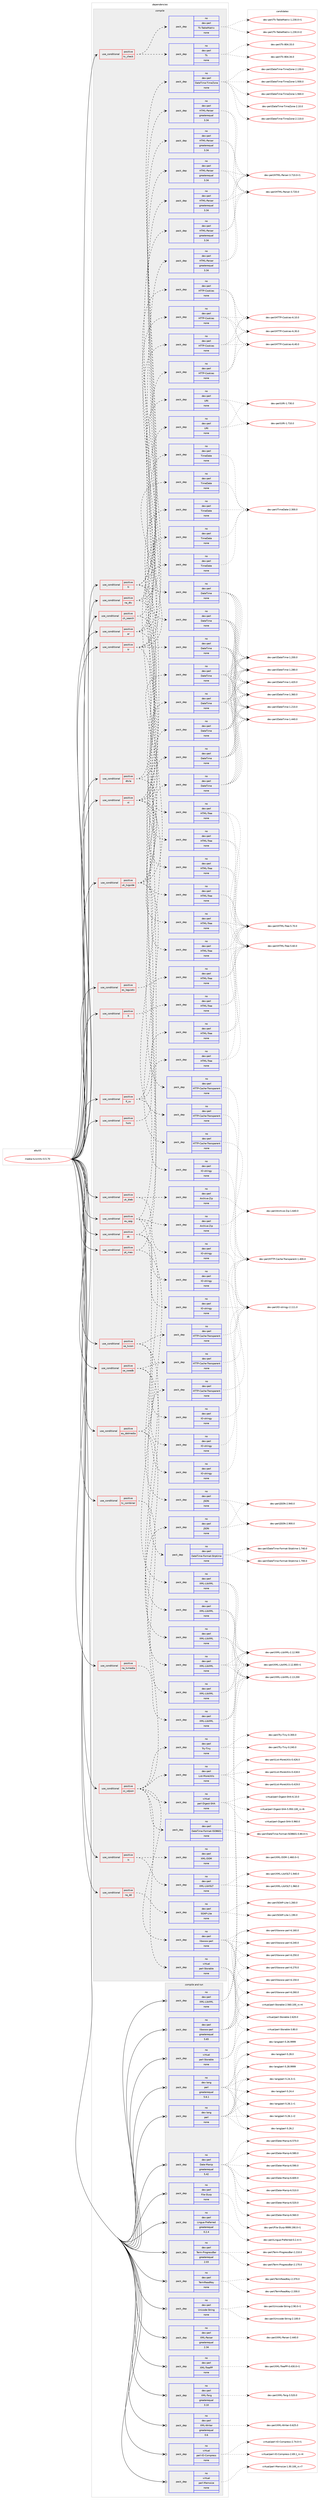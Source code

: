 digraph prolog {

# *************
# Graph options
# *************

newrank=true;
concentrate=true;
compound=true;
graph [rankdir=LR,fontname=Helvetica,fontsize=10,ranksep=1.5];#, ranksep=2.5, nodesep=0.2];
edge  [arrowhead=vee];
node  [fontname=Helvetica,fontsize=10];

# **********
# The ebuild
# **********

subgraph cluster_leftcol {
color=gray;
rank=same;
label=<<i>ebuild</i>>;
id [label="media-tv/xmltv-0.5.70", color=red, width=4, href="../media-tv/xmltv-0.5.70.svg"];
}

# ****************
# The dependencies
# ****************

subgraph cluster_midcol {
color=gray;
label=<<i>dependencies</i>>;
subgraph cluster_compile {
fillcolor="#eeeeee";
style=filled;
label=<<i>compile</i>>;
subgraph cond439336 {
dependency1634728 [label=<<TABLE BORDER="0" CELLBORDER="1" CELLSPACING="0" CELLPADDING="4"><TR><TD ROWSPAN="3" CELLPADDING="10">use_conditional</TD></TR><TR><TD>positive</TD></TR><TR><TD>ar</TD></TR></TABLE>>, shape=none, color=red];
subgraph pack1168991 {
dependency1634729 [label=<<TABLE BORDER="0" CELLBORDER="1" CELLSPACING="0" CELLPADDING="4" WIDTH="220"><TR><TD ROWSPAN="6" CELLPADDING="30">pack_dep</TD></TR><TR><TD WIDTH="110">no</TD></TR><TR><TD>dev-perl</TD></TR><TR><TD>HTML-Tree</TD></TR><TR><TD>none</TD></TR><TR><TD></TD></TR></TABLE>>, shape=none, color=blue];
}
dependency1634728:e -> dependency1634729:w [weight=20,style="dashed",arrowhead="vee"];
subgraph pack1168992 {
dependency1634730 [label=<<TABLE BORDER="0" CELLBORDER="1" CELLSPACING="0" CELLPADDING="4" WIDTH="220"><TR><TD ROWSPAN="6" CELLPADDING="30">pack_dep</TD></TR><TR><TD WIDTH="110">no</TD></TR><TR><TD>dev-perl</TD></TR><TR><TD>HTML-Parser</TD></TR><TR><TD>greaterequal</TD></TR><TR><TD>3.34</TD></TR></TABLE>>, shape=none, color=blue];
}
dependency1634728:e -> dependency1634730:w [weight=20,style="dashed",arrowhead="vee"];
subgraph pack1168993 {
dependency1634731 [label=<<TABLE BORDER="0" CELLBORDER="1" CELLSPACING="0" CELLPADDING="4" WIDTH="220"><TR><TD ROWSPAN="6" CELLPADDING="30">pack_dep</TD></TR><TR><TD WIDTH="110">no</TD></TR><TR><TD>dev-perl</TD></TR><TR><TD>HTTP-Cookies</TD></TR><TR><TD>none</TD></TR><TR><TD></TD></TR></TABLE>>, shape=none, color=blue];
}
dependency1634728:e -> dependency1634731:w [weight=20,style="dashed",arrowhead="vee"];
subgraph pack1168994 {
dependency1634732 [label=<<TABLE BORDER="0" CELLBORDER="1" CELLSPACING="0" CELLPADDING="4" WIDTH="220"><TR><TD ROWSPAN="6" CELLPADDING="30">pack_dep</TD></TR><TR><TD WIDTH="110">no</TD></TR><TR><TD>dev-perl</TD></TR><TR><TD>TimeDate</TD></TR><TR><TD>none</TD></TR><TR><TD></TD></TR></TABLE>>, shape=none, color=blue];
}
dependency1634728:e -> dependency1634732:w [weight=20,style="dashed",arrowhead="vee"];
}
id:e -> dependency1634728:w [weight=20,style="solid",arrowhead="vee"];
subgraph cond439337 {
dependency1634733 [label=<<TABLE BORDER="0" CELLBORDER="1" CELLSPACING="0" CELLPADDING="4"><TR><TD ROWSPAN="3" CELLPADDING="10">use_conditional</TD></TR><TR><TD>positive</TD></TR><TR><TD>ch_search</TD></TR></TABLE>>, shape=none, color=red];
subgraph pack1168995 {
dependency1634734 [label=<<TABLE BORDER="0" CELLBORDER="1" CELLSPACING="0" CELLPADDING="4" WIDTH="220"><TR><TD ROWSPAN="6" CELLPADDING="30">pack_dep</TD></TR><TR><TD WIDTH="110">no</TD></TR><TR><TD>dev-perl</TD></TR><TR><TD>HTML-Tree</TD></TR><TR><TD>none</TD></TR><TR><TD></TD></TR></TABLE>>, shape=none, color=blue];
}
dependency1634733:e -> dependency1634734:w [weight=20,style="dashed",arrowhead="vee"];
subgraph pack1168996 {
dependency1634735 [label=<<TABLE BORDER="0" CELLBORDER="1" CELLSPACING="0" CELLPADDING="4" WIDTH="220"><TR><TD ROWSPAN="6" CELLPADDING="30">pack_dep</TD></TR><TR><TD WIDTH="110">no</TD></TR><TR><TD>dev-perl</TD></TR><TR><TD>HTML-Parser</TD></TR><TR><TD>greaterequal</TD></TR><TR><TD>3.34</TD></TR></TABLE>>, shape=none, color=blue];
}
dependency1634733:e -> dependency1634735:w [weight=20,style="dashed",arrowhead="vee"];
}
id:e -> dependency1634733:w [weight=20,style="solid",arrowhead="vee"];
subgraph cond439338 {
dependency1634736 [label=<<TABLE BORDER="0" CELLBORDER="1" CELLSPACING="0" CELLPADDING="4"><TR><TD ROWSPAN="3" CELLPADDING="10">use_conditional</TD></TR><TR><TD>positive</TD></TR><TR><TD>dk</TD></TR></TABLE>>, shape=none, color=red];
subgraph pack1168997 {
dependency1634737 [label=<<TABLE BORDER="0" CELLBORDER="1" CELLSPACING="0" CELLPADDING="4" WIDTH="220"><TR><TD ROWSPAN="6" CELLPADDING="30">pack_dep</TD></TR><TR><TD WIDTH="110">no</TD></TR><TR><TD>dev-perl</TD></TR><TR><TD>JSON</TD></TR><TR><TD>none</TD></TR><TR><TD></TD></TR></TABLE>>, shape=none, color=blue];
}
dependency1634736:e -> dependency1634737:w [weight=20,style="dashed",arrowhead="vee"];
subgraph pack1168998 {
dependency1634738 [label=<<TABLE BORDER="0" CELLBORDER="1" CELLSPACING="0" CELLPADDING="4" WIDTH="220"><TR><TD ROWSPAN="6" CELLPADDING="30">pack_dep</TD></TR><TR><TD WIDTH="110">no</TD></TR><TR><TD>dev-perl</TD></TR><TR><TD>IO-stringy</TD></TR><TR><TD>none</TD></TR><TR><TD></TD></TR></TABLE>>, shape=none, color=blue];
}
dependency1634736:e -> dependency1634738:w [weight=20,style="dashed",arrowhead="vee"];
subgraph pack1168999 {
dependency1634739 [label=<<TABLE BORDER="0" CELLBORDER="1" CELLSPACING="0" CELLPADDING="4" WIDTH="220"><TR><TD ROWSPAN="6" CELLPADDING="30">pack_dep</TD></TR><TR><TD WIDTH="110">no</TD></TR><TR><TD>dev-perl</TD></TR><TR><TD>DateTime</TD></TR><TR><TD>none</TD></TR><TR><TD></TD></TR></TABLE>>, shape=none, color=blue];
}
dependency1634736:e -> dependency1634739:w [weight=20,style="dashed",arrowhead="vee"];
}
id:e -> dependency1634736:w [weight=20,style="solid",arrowhead="vee"];
subgraph cond439339 {
dependency1634740 [label=<<TABLE BORDER="0" CELLBORDER="1" CELLSPACING="0" CELLPADDING="4"><TR><TD ROWSPAN="3" CELLPADDING="10">use_conditional</TD></TR><TR><TD>positive</TD></TR><TR><TD>dtvla</TD></TR></TABLE>>, shape=none, color=red];
subgraph pack1169000 {
dependency1634741 [label=<<TABLE BORDER="0" CELLBORDER="1" CELLSPACING="0" CELLPADDING="4" WIDTH="220"><TR><TD ROWSPAN="6" CELLPADDING="30">pack_dep</TD></TR><TR><TD WIDTH="110">no</TD></TR><TR><TD>dev-perl</TD></TR><TR><TD>HTML-Tree</TD></TR><TR><TD>none</TD></TR><TR><TD></TD></TR></TABLE>>, shape=none, color=blue];
}
dependency1634740:e -> dependency1634741:w [weight=20,style="dashed",arrowhead="vee"];
subgraph pack1169001 {
dependency1634742 [label=<<TABLE BORDER="0" CELLBORDER="1" CELLSPACING="0" CELLPADDING="4" WIDTH="220"><TR><TD ROWSPAN="6" CELLPADDING="30">pack_dep</TD></TR><TR><TD WIDTH="110">no</TD></TR><TR><TD>dev-perl</TD></TR><TR><TD>HTTP-Cookies</TD></TR><TR><TD>none</TD></TR><TR><TD></TD></TR></TABLE>>, shape=none, color=blue];
}
dependency1634740:e -> dependency1634742:w [weight=20,style="dashed",arrowhead="vee"];
subgraph pack1169002 {
dependency1634743 [label=<<TABLE BORDER="0" CELLBORDER="1" CELLSPACING="0" CELLPADDING="4" WIDTH="220"><TR><TD ROWSPAN="6" CELLPADDING="30">pack_dep</TD></TR><TR><TD WIDTH="110">no</TD></TR><TR><TD>dev-perl</TD></TR><TR><TD>TimeDate</TD></TR><TR><TD>none</TD></TR><TR><TD></TD></TR></TABLE>>, shape=none, color=blue];
}
dependency1634740:e -> dependency1634743:w [weight=20,style="dashed",arrowhead="vee"];
}
id:e -> dependency1634740:w [weight=20,style="solid",arrowhead="vee"];
subgraph cond439340 {
dependency1634744 [label=<<TABLE BORDER="0" CELLBORDER="1" CELLSPACING="0" CELLPADDING="4"><TR><TD ROWSPAN="3" CELLPADDING="10">use_conditional</TD></TR><TR><TD>positive</TD></TR><TR><TD>es_laguiatv</TD></TR></TABLE>>, shape=none, color=red];
subgraph pack1169003 {
dependency1634745 [label=<<TABLE BORDER="0" CELLBORDER="1" CELLSPACING="0" CELLPADDING="4" WIDTH="220"><TR><TD ROWSPAN="6" CELLPADDING="30">pack_dep</TD></TR><TR><TD WIDTH="110">no</TD></TR><TR><TD>dev-perl</TD></TR><TR><TD>HTML-Tree</TD></TR><TR><TD>none</TD></TR><TR><TD></TD></TR></TABLE>>, shape=none, color=blue];
}
dependency1634744:e -> dependency1634745:w [weight=20,style="dashed",arrowhead="vee"];
}
id:e -> dependency1634744:w [weight=20,style="solid",arrowhead="vee"];
subgraph cond439341 {
dependency1634746 [label=<<TABLE BORDER="0" CELLBORDER="1" CELLSPACING="0" CELLPADDING="4"><TR><TD ROWSPAN="3" CELLPADDING="10">use_conditional</TD></TR><TR><TD>positive</TD></TR><TR><TD>eu_dotmedia</TD></TR></TABLE>>, shape=none, color=red];
subgraph pack1169004 {
dependency1634747 [label=<<TABLE BORDER="0" CELLBORDER="1" CELLSPACING="0" CELLPADDING="4" WIDTH="220"><TR><TD ROWSPAN="6" CELLPADDING="30">pack_dep</TD></TR><TR><TD WIDTH="110">no</TD></TR><TR><TD>dev-perl</TD></TR><TR><TD>XML-LibXML</TD></TR><TR><TD>none</TD></TR><TR><TD></TD></TR></TABLE>>, shape=none, color=blue];
}
dependency1634746:e -> dependency1634747:w [weight=20,style="dashed",arrowhead="vee"];
subgraph pack1169005 {
dependency1634748 [label=<<TABLE BORDER="0" CELLBORDER="1" CELLSPACING="0" CELLPADDING="4" WIDTH="220"><TR><TD ROWSPAN="6" CELLPADDING="30">pack_dep</TD></TR><TR><TD WIDTH="110">no</TD></TR><TR><TD>dev-perl</TD></TR><TR><TD>IO-stringy</TD></TR><TR><TD>none</TD></TR><TR><TD></TD></TR></TABLE>>, shape=none, color=blue];
}
dependency1634746:e -> dependency1634748:w [weight=20,style="dashed",arrowhead="vee"];
subgraph pack1169006 {
dependency1634749 [label=<<TABLE BORDER="0" CELLBORDER="1" CELLSPACING="0" CELLPADDING="4" WIDTH="220"><TR><TD ROWSPAN="6" CELLPADDING="30">pack_dep</TD></TR><TR><TD WIDTH="110">no</TD></TR><TR><TD>dev-perl</TD></TR><TR><TD>HTTP-Cache-Transparent</TD></TR><TR><TD>none</TD></TR><TR><TD></TD></TR></TABLE>>, shape=none, color=blue];
}
dependency1634746:e -> dependency1634749:w [weight=20,style="dashed",arrowhead="vee"];
}
id:e -> dependency1634746:w [weight=20,style="solid",arrowhead="vee"];
subgraph cond439342 {
dependency1634750 [label=<<TABLE BORDER="0" CELLBORDER="1" CELLSPACING="0" CELLPADDING="4"><TR><TD ROWSPAN="3" CELLPADDING="10">use_conditional</TD></TR><TR><TD>positive</TD></TR><TR><TD>eu_epg</TD></TR></TABLE>>, shape=none, color=red];
subgraph pack1169007 {
dependency1634751 [label=<<TABLE BORDER="0" CELLBORDER="1" CELLSPACING="0" CELLPADDING="4" WIDTH="220"><TR><TD ROWSPAN="6" CELLPADDING="30">pack_dep</TD></TR><TR><TD WIDTH="110">no</TD></TR><TR><TD>dev-perl</TD></TR><TR><TD>Archive-Zip</TD></TR><TR><TD>none</TD></TR><TR><TD></TD></TR></TABLE>>, shape=none, color=blue];
}
dependency1634750:e -> dependency1634751:w [weight=20,style="dashed",arrowhead="vee"];
subgraph pack1169008 {
dependency1634752 [label=<<TABLE BORDER="0" CELLBORDER="1" CELLSPACING="0" CELLPADDING="4" WIDTH="220"><TR><TD ROWSPAN="6" CELLPADDING="30">pack_dep</TD></TR><TR><TD WIDTH="110">no</TD></TR><TR><TD>dev-perl</TD></TR><TR><TD>DateTime-Format-Strptime</TD></TR><TR><TD>none</TD></TR><TR><TD></TD></TR></TABLE>>, shape=none, color=blue];
}
dependency1634750:e -> dependency1634752:w [weight=20,style="dashed",arrowhead="vee"];
subgraph pack1169009 {
dependency1634753 [label=<<TABLE BORDER="0" CELLBORDER="1" CELLSPACING="0" CELLPADDING="4" WIDTH="220"><TR><TD ROWSPAN="6" CELLPADDING="30">pack_dep</TD></TR><TR><TD WIDTH="110">no</TD></TR><TR><TD>dev-perl</TD></TR><TR><TD>HTML-Parser</TD></TR><TR><TD>greaterequal</TD></TR><TR><TD>3.34</TD></TR></TABLE>>, shape=none, color=blue];
}
dependency1634750:e -> dependency1634753:w [weight=20,style="dashed",arrowhead="vee"];
subgraph pack1169010 {
dependency1634754 [label=<<TABLE BORDER="0" CELLBORDER="1" CELLSPACING="0" CELLPADDING="4" WIDTH="220"><TR><TD ROWSPAN="6" CELLPADDING="30">pack_dep</TD></TR><TR><TD WIDTH="110">no</TD></TR><TR><TD>dev-perl</TD></TR><TR><TD>IO-stringy</TD></TR><TR><TD>none</TD></TR><TR><TD></TD></TR></TABLE>>, shape=none, color=blue];
}
dependency1634750:e -> dependency1634754:w [weight=20,style="dashed",arrowhead="vee"];
}
id:e -> dependency1634750:w [weight=20,style="solid",arrowhead="vee"];
subgraph cond439343 {
dependency1634755 [label=<<TABLE BORDER="0" CELLBORDER="1" CELLSPACING="0" CELLPADDING="4"><TR><TD ROWSPAN="3" CELLPADDING="10">use_conditional</TD></TR><TR><TD>positive</TD></TR><TR><TD>fi</TD></TR></TABLE>>, shape=none, color=red];
subgraph pack1169011 {
dependency1634756 [label=<<TABLE BORDER="0" CELLBORDER="1" CELLSPACING="0" CELLPADDING="4" WIDTH="220"><TR><TD ROWSPAN="6" CELLPADDING="30">pack_dep</TD></TR><TR><TD WIDTH="110">no</TD></TR><TR><TD>dev-perl</TD></TR><TR><TD>HTML-Tree</TD></TR><TR><TD>none</TD></TR><TR><TD></TD></TR></TABLE>>, shape=none, color=blue];
}
dependency1634755:e -> dependency1634756:w [weight=20,style="dashed",arrowhead="vee"];
}
id:e -> dependency1634755:w [weight=20,style="solid",arrowhead="vee"];
subgraph cond439344 {
dependency1634757 [label=<<TABLE BORDER="0" CELLBORDER="1" CELLSPACING="0" CELLPADDING="4"><TR><TD ROWSPAN="3" CELLPADDING="10">use_conditional</TD></TR><TR><TD>positive</TD></TR><TR><TD>fi_sv</TD></TR></TABLE>>, shape=none, color=red];
subgraph pack1169012 {
dependency1634758 [label=<<TABLE BORDER="0" CELLBORDER="1" CELLSPACING="0" CELLPADDING="4" WIDTH="220"><TR><TD ROWSPAN="6" CELLPADDING="30">pack_dep</TD></TR><TR><TD WIDTH="110">no</TD></TR><TR><TD>dev-perl</TD></TR><TR><TD>IO-stringy</TD></TR><TR><TD>none</TD></TR><TR><TD></TD></TR></TABLE>>, shape=none, color=blue];
}
dependency1634757:e -> dependency1634758:w [weight=20,style="dashed",arrowhead="vee"];
subgraph pack1169013 {
dependency1634759 [label=<<TABLE BORDER="0" CELLBORDER="1" CELLSPACING="0" CELLPADDING="4" WIDTH="220"><TR><TD ROWSPAN="6" CELLPADDING="30">pack_dep</TD></TR><TR><TD WIDTH="110">no</TD></TR><TR><TD>dev-perl</TD></TR><TR><TD>HTML-Tree</TD></TR><TR><TD>none</TD></TR><TR><TD></TD></TR></TABLE>>, shape=none, color=blue];
}
dependency1634757:e -> dependency1634759:w [weight=20,style="dashed",arrowhead="vee"];
subgraph pack1169014 {
dependency1634760 [label=<<TABLE BORDER="0" CELLBORDER="1" CELLSPACING="0" CELLPADDING="4" WIDTH="220"><TR><TD ROWSPAN="6" CELLPADDING="30">pack_dep</TD></TR><TR><TD WIDTH="110">no</TD></TR><TR><TD>dev-perl</TD></TR><TR><TD>DateTime</TD></TR><TR><TD>none</TD></TR><TR><TD></TD></TR></TABLE>>, shape=none, color=blue];
}
dependency1634757:e -> dependency1634760:w [weight=20,style="dashed",arrowhead="vee"];
}
id:e -> dependency1634757:w [weight=20,style="solid",arrowhead="vee"];
subgraph cond439345 {
dependency1634761 [label=<<TABLE BORDER="0" CELLBORDER="1" CELLSPACING="0" CELLPADDING="4"><TR><TD ROWSPAN="3" CELLPADDING="10">use_conditional</TD></TR><TR><TD>positive</TD></TR><TR><TD>fr</TD></TR></TABLE>>, shape=none, color=red];
subgraph pack1169015 {
dependency1634762 [label=<<TABLE BORDER="0" CELLBORDER="1" CELLSPACING="0" CELLPADDING="4" WIDTH="220"><TR><TD ROWSPAN="6" CELLPADDING="30">pack_dep</TD></TR><TR><TD WIDTH="110">no</TD></TR><TR><TD>dev-perl</TD></TR><TR><TD>DateTime-TimeZone</TD></TR><TR><TD>none</TD></TR><TR><TD></TD></TR></TABLE>>, shape=none, color=blue];
}
dependency1634761:e -> dependency1634762:w [weight=20,style="dashed",arrowhead="vee"];
subgraph pack1169016 {
dependency1634763 [label=<<TABLE BORDER="0" CELLBORDER="1" CELLSPACING="0" CELLPADDING="4" WIDTH="220"><TR><TD ROWSPAN="6" CELLPADDING="30">pack_dep</TD></TR><TR><TD WIDTH="110">no</TD></TR><TR><TD>dev-perl</TD></TR><TR><TD>HTML-Tree</TD></TR><TR><TD>none</TD></TR><TR><TD></TD></TR></TABLE>>, shape=none, color=blue];
}
dependency1634761:e -> dependency1634763:w [weight=20,style="dashed",arrowhead="vee"];
subgraph pack1169017 {
dependency1634764 [label=<<TABLE BORDER="0" CELLBORDER="1" CELLSPACING="0" CELLPADDING="4" WIDTH="220"><TR><TD ROWSPAN="6" CELLPADDING="30">pack_dep</TD></TR><TR><TD WIDTH="110">no</TD></TR><TR><TD>dev-perl</TD></TR><TR><TD>DateTime</TD></TR><TR><TD>none</TD></TR><TR><TD></TD></TR></TABLE>>, shape=none, color=blue];
}
dependency1634761:e -> dependency1634764:w [weight=20,style="dashed",arrowhead="vee"];
subgraph pack1169018 {
dependency1634765 [label=<<TABLE BORDER="0" CELLBORDER="1" CELLSPACING="0" CELLPADDING="4" WIDTH="220"><TR><TD ROWSPAN="6" CELLPADDING="30">pack_dep</TD></TR><TR><TD WIDTH="110">no</TD></TR><TR><TD>dev-perl</TD></TR><TR><TD>HTML-Parser</TD></TR><TR><TD>greaterequal</TD></TR><TR><TD>3.34</TD></TR></TABLE>>, shape=none, color=blue];
}
dependency1634761:e -> dependency1634765:w [weight=20,style="dashed",arrowhead="vee"];
}
id:e -> dependency1634761:w [weight=20,style="solid",arrowhead="vee"];
subgraph cond439346 {
dependency1634766 [label=<<TABLE BORDER="0" CELLBORDER="1" CELLSPACING="0" CELLPADDING="4"><TR><TD ROWSPAN="3" CELLPADDING="10">use_conditional</TD></TR><TR><TD>positive</TD></TR><TR><TD>huro</TD></TR></TABLE>>, shape=none, color=red];
subgraph pack1169019 {
dependency1634767 [label=<<TABLE BORDER="0" CELLBORDER="1" CELLSPACING="0" CELLPADDING="4" WIDTH="220"><TR><TD ROWSPAN="6" CELLPADDING="30">pack_dep</TD></TR><TR><TD WIDTH="110">no</TD></TR><TR><TD>dev-perl</TD></TR><TR><TD>HTML-Tree</TD></TR><TR><TD>none</TD></TR><TR><TD></TD></TR></TABLE>>, shape=none, color=blue];
}
dependency1634766:e -> dependency1634767:w [weight=20,style="dashed",arrowhead="vee"];
}
id:e -> dependency1634766:w [weight=20,style="solid",arrowhead="vee"];
subgraph cond439347 {
dependency1634768 [label=<<TABLE BORDER="0" CELLBORDER="1" CELLSPACING="0" CELLPADDING="4"><TR><TD ROWSPAN="3" CELLPADDING="10">use_conditional</TD></TR><TR><TD>positive</TD></TR><TR><TD>is</TD></TR></TABLE>>, shape=none, color=red];
subgraph pack1169020 {
dependency1634769 [label=<<TABLE BORDER="0" CELLBORDER="1" CELLSPACING="0" CELLPADDING="4" WIDTH="220"><TR><TD ROWSPAN="6" CELLPADDING="30">pack_dep</TD></TR><TR><TD WIDTH="110">no</TD></TR><TR><TD>dev-perl</TD></TR><TR><TD>XML-DOM</TD></TR><TR><TD>none</TD></TR><TR><TD></TD></TR></TABLE>>, shape=none, color=blue];
}
dependency1634768:e -> dependency1634769:w [weight=20,style="dashed",arrowhead="vee"];
subgraph pack1169021 {
dependency1634770 [label=<<TABLE BORDER="0" CELLBORDER="1" CELLSPACING="0" CELLPADDING="4" WIDTH="220"><TR><TD ROWSPAN="6" CELLPADDING="30">pack_dep</TD></TR><TR><TD WIDTH="110">no</TD></TR><TR><TD>dev-perl</TD></TR><TR><TD>XML-LibXSLT</TD></TR><TR><TD>none</TD></TR><TR><TD></TD></TR></TABLE>>, shape=none, color=blue];
}
dependency1634768:e -> dependency1634770:w [weight=20,style="dashed",arrowhead="vee"];
}
id:e -> dependency1634768:w [weight=20,style="solid",arrowhead="vee"];
subgraph cond439348 {
dependency1634771 [label=<<TABLE BORDER="0" CELLBORDER="1" CELLSPACING="0" CELLPADDING="4"><TR><TD ROWSPAN="3" CELLPADDING="10">use_conditional</TD></TR><TR><TD>positive</TD></TR><TR><TD>na_dd</TD></TR></TABLE>>, shape=none, color=red];
subgraph pack1169022 {
dependency1634772 [label=<<TABLE BORDER="0" CELLBORDER="1" CELLSPACING="0" CELLPADDING="4" WIDTH="220"><TR><TD ROWSPAN="6" CELLPADDING="30">pack_dep</TD></TR><TR><TD WIDTH="110">no</TD></TR><TR><TD>dev-perl</TD></TR><TR><TD>SOAP-Lite</TD></TR><TR><TD>none</TD></TR><TR><TD></TD></TR></TABLE>>, shape=none, color=blue];
}
dependency1634771:e -> dependency1634772:w [weight=20,style="dashed",arrowhead="vee"];
}
id:e -> dependency1634771:w [weight=20,style="solid",arrowhead="vee"];
subgraph cond439349 {
dependency1634773 [label=<<TABLE BORDER="0" CELLBORDER="1" CELLSPACING="0" CELLPADDING="4"><TR><TD ROWSPAN="3" CELLPADDING="10">use_conditional</TD></TR><TR><TD>positive</TD></TR><TR><TD>na_dtv</TD></TR></TABLE>>, shape=none, color=red];
subgraph pack1169023 {
dependency1634774 [label=<<TABLE BORDER="0" CELLBORDER="1" CELLSPACING="0" CELLPADDING="4" WIDTH="220"><TR><TD ROWSPAN="6" CELLPADDING="30">pack_dep</TD></TR><TR><TD WIDTH="110">no</TD></TR><TR><TD>dev-perl</TD></TR><TR><TD>HTML-Parser</TD></TR><TR><TD>greaterequal</TD></TR><TR><TD>3.34</TD></TR></TABLE>>, shape=none, color=blue];
}
dependency1634773:e -> dependency1634774:w [weight=20,style="dashed",arrowhead="vee"];
subgraph pack1169024 {
dependency1634775 [label=<<TABLE BORDER="0" CELLBORDER="1" CELLSPACING="0" CELLPADDING="4" WIDTH="220"><TR><TD ROWSPAN="6" CELLPADDING="30">pack_dep</TD></TR><TR><TD WIDTH="110">no</TD></TR><TR><TD>dev-perl</TD></TR><TR><TD>DateTime</TD></TR><TR><TD>none</TD></TR><TR><TD></TD></TR></TABLE>>, shape=none, color=blue];
}
dependency1634773:e -> dependency1634775:w [weight=20,style="dashed",arrowhead="vee"];
subgraph pack1169025 {
dependency1634776 [label=<<TABLE BORDER="0" CELLBORDER="1" CELLSPACING="0" CELLPADDING="4" WIDTH="220"><TR><TD ROWSPAN="6" CELLPADDING="30">pack_dep</TD></TR><TR><TD WIDTH="110">no</TD></TR><TR><TD>dev-perl</TD></TR><TR><TD>HTTP-Cookies</TD></TR><TR><TD>none</TD></TR><TR><TD></TD></TR></TABLE>>, shape=none, color=blue];
}
dependency1634773:e -> dependency1634776:w [weight=20,style="dashed",arrowhead="vee"];
}
id:e -> dependency1634773:w [weight=20,style="solid",arrowhead="vee"];
subgraph cond439350 {
dependency1634777 [label=<<TABLE BORDER="0" CELLBORDER="1" CELLSPACING="0" CELLPADDING="4"><TR><TD ROWSPAN="3" CELLPADDING="10">use_conditional</TD></TR><TR><TD>positive</TD></TR><TR><TD>na_tvmedia</TD></TR></TABLE>>, shape=none, color=red];
subgraph pack1169026 {
dependency1634778 [label=<<TABLE BORDER="0" CELLBORDER="1" CELLSPACING="0" CELLPADDING="4" WIDTH="220"><TR><TD ROWSPAN="6" CELLPADDING="30">pack_dep</TD></TR><TR><TD WIDTH="110">no</TD></TR><TR><TD>dev-perl</TD></TR><TR><TD>XML-LibXML</TD></TR><TR><TD>none</TD></TR><TR><TD></TD></TR></TABLE>>, shape=none, color=blue];
}
dependency1634777:e -> dependency1634778:w [weight=20,style="dashed",arrowhead="vee"];
}
id:e -> dependency1634777:w [weight=20,style="solid",arrowhead="vee"];
subgraph cond439351 {
dependency1634779 [label=<<TABLE BORDER="0" CELLBORDER="1" CELLSPACING="0" CELLPADDING="4"><TR><TD ROWSPAN="3" CELLPADDING="10">use_conditional</TD></TR><TR><TD>positive</TD></TR><TR><TD>nl</TD></TR></TABLE>>, shape=none, color=red];
subgraph pack1169027 {
dependency1634780 [label=<<TABLE BORDER="0" CELLBORDER="1" CELLSPACING="0" CELLPADDING="4" WIDTH="220"><TR><TD ROWSPAN="6" CELLPADDING="30">pack_dep</TD></TR><TR><TD WIDTH="110">no</TD></TR><TR><TD>dev-perl</TD></TR><TR><TD>HTTP-Cache-Transparent</TD></TR><TR><TD>none</TD></TR><TR><TD></TD></TR></TABLE>>, shape=none, color=blue];
}
dependency1634779:e -> dependency1634780:w [weight=20,style="dashed",arrowhead="vee"];
subgraph pack1169028 {
dependency1634781 [label=<<TABLE BORDER="0" CELLBORDER="1" CELLSPACING="0" CELLPADDING="4" WIDTH="220"><TR><TD ROWSPAN="6" CELLPADDING="30">pack_dep</TD></TR><TR><TD WIDTH="110">no</TD></TR><TR><TD>dev-perl</TD></TR><TR><TD>HTML-Tree</TD></TR><TR><TD>none</TD></TR><TR><TD></TD></TR></TABLE>>, shape=none, color=blue];
}
dependency1634779:e -> dependency1634781:w [weight=20,style="dashed",arrowhead="vee"];
subgraph pack1169029 {
dependency1634782 [label=<<TABLE BORDER="0" CELLBORDER="1" CELLSPACING="0" CELLPADDING="4" WIDTH="220"><TR><TD ROWSPAN="6" CELLPADDING="30">pack_dep</TD></TR><TR><TD WIDTH="110">no</TD></TR><TR><TD>dev-perl</TD></TR><TR><TD>DateTime</TD></TR><TR><TD>none</TD></TR><TR><TD></TD></TR></TABLE>>, shape=none, color=blue];
}
dependency1634779:e -> dependency1634782:w [weight=20,style="dashed",arrowhead="vee"];
subgraph pack1169030 {
dependency1634783 [label=<<TABLE BORDER="0" CELLBORDER="1" CELLSPACING="0" CELLPADDING="4" WIDTH="220"><TR><TD ROWSPAN="6" CELLPADDING="30">pack_dep</TD></TR><TR><TD WIDTH="110">no</TD></TR><TR><TD>dev-perl</TD></TR><TR><TD>HTML-Parser</TD></TR><TR><TD>greaterequal</TD></TR><TR><TD>3.34</TD></TR></TABLE>>, shape=none, color=blue];
}
dependency1634779:e -> dependency1634783:w [weight=20,style="dashed",arrowhead="vee"];
subgraph pack1169031 {
dependency1634784 [label=<<TABLE BORDER="0" CELLBORDER="1" CELLSPACING="0" CELLPADDING="4" WIDTH="220"><TR><TD ROWSPAN="6" CELLPADDING="30">pack_dep</TD></TR><TR><TD WIDTH="110">no</TD></TR><TR><TD>dev-perl</TD></TR><TR><TD>TimeDate</TD></TR><TR><TD>none</TD></TR><TR><TD></TD></TR></TABLE>>, shape=none, color=blue];
}
dependency1634779:e -> dependency1634784:w [weight=20,style="dashed",arrowhead="vee"];
}
id:e -> dependency1634779:w [weight=20,style="solid",arrowhead="vee"];
subgraph cond439352 {
dependency1634785 [label=<<TABLE BORDER="0" CELLBORDER="1" CELLSPACING="0" CELLPADDING="4"><TR><TD ROWSPAN="3" CELLPADDING="10">use_conditional</TD></TR><TR><TD>positive</TD></TR><TR><TD>pt_meo</TD></TR></TABLE>>, shape=none, color=red];
subgraph pack1169032 {
dependency1634786 [label=<<TABLE BORDER="0" CELLBORDER="1" CELLSPACING="0" CELLPADDING="4" WIDTH="220"><TR><TD ROWSPAN="6" CELLPADDING="30">pack_dep</TD></TR><TR><TD WIDTH="110">no</TD></TR><TR><TD>dev-perl</TD></TR><TR><TD>XML-LibXML</TD></TR><TR><TD>none</TD></TR><TR><TD></TD></TR></TABLE>>, shape=none, color=blue];
}
dependency1634785:e -> dependency1634786:w [weight=20,style="dashed",arrowhead="vee"];
subgraph pack1169033 {
dependency1634787 [label=<<TABLE BORDER="0" CELLBORDER="1" CELLSPACING="0" CELLPADDING="4" WIDTH="220"><TR><TD ROWSPAN="6" CELLPADDING="30">pack_dep</TD></TR><TR><TD WIDTH="110">no</TD></TR><TR><TD>dev-perl</TD></TR><TR><TD>DateTime</TD></TR><TR><TD>none</TD></TR><TR><TD></TD></TR></TABLE>>, shape=none, color=blue];
}
dependency1634785:e -> dependency1634787:w [weight=20,style="dashed",arrowhead="vee"];
}
id:e -> dependency1634785:w [weight=20,style="solid",arrowhead="vee"];
subgraph cond439353 {
dependency1634788 [label=<<TABLE BORDER="0" CELLBORDER="1" CELLSPACING="0" CELLPADDING="4"><TR><TD ROWSPAN="3" CELLPADDING="10">use_conditional</TD></TR><TR><TD>positive</TD></TR><TR><TD>se_swedb</TD></TR></TABLE>>, shape=none, color=red];
subgraph pack1169034 {
dependency1634789 [label=<<TABLE BORDER="0" CELLBORDER="1" CELLSPACING="0" CELLPADDING="4" WIDTH="220"><TR><TD ROWSPAN="6" CELLPADDING="30">pack_dep</TD></TR><TR><TD WIDTH="110">no</TD></TR><TR><TD>dev-perl</TD></TR><TR><TD>XML-LibXML</TD></TR><TR><TD>none</TD></TR><TR><TD></TD></TR></TABLE>>, shape=none, color=blue];
}
dependency1634788:e -> dependency1634789:w [weight=20,style="dashed",arrowhead="vee"];
subgraph pack1169035 {
dependency1634790 [label=<<TABLE BORDER="0" CELLBORDER="1" CELLSPACING="0" CELLPADDING="4" WIDTH="220"><TR><TD ROWSPAN="6" CELLPADDING="30">pack_dep</TD></TR><TR><TD WIDTH="110">no</TD></TR><TR><TD>dev-perl</TD></TR><TR><TD>IO-stringy</TD></TR><TR><TD>none</TD></TR><TR><TD></TD></TR></TABLE>>, shape=none, color=blue];
}
dependency1634788:e -> dependency1634790:w [weight=20,style="dashed",arrowhead="vee"];
subgraph pack1169036 {
dependency1634791 [label=<<TABLE BORDER="0" CELLBORDER="1" CELLSPACING="0" CELLPADDING="4" WIDTH="220"><TR><TD ROWSPAN="6" CELLPADDING="30">pack_dep</TD></TR><TR><TD WIDTH="110">no</TD></TR><TR><TD>dev-perl</TD></TR><TR><TD>HTTP-Cache-Transparent</TD></TR><TR><TD>none</TD></TR><TR><TD></TD></TR></TABLE>>, shape=none, color=blue];
}
dependency1634788:e -> dependency1634791:w [weight=20,style="dashed",arrowhead="vee"];
}
id:e -> dependency1634788:w [weight=20,style="solid",arrowhead="vee"];
subgraph cond439354 {
dependency1634792 [label=<<TABLE BORDER="0" CELLBORDER="1" CELLSPACING="0" CELLPADDING="4"><TR><TD ROWSPAN="3" CELLPADDING="10">use_conditional</TD></TR><TR><TD>positive</TD></TR><TR><TD>se_tvzon</TD></TR></TABLE>>, shape=none, color=red];
subgraph pack1169037 {
dependency1634793 [label=<<TABLE BORDER="0" CELLBORDER="1" CELLSPACING="0" CELLPADDING="4" WIDTH="220"><TR><TD ROWSPAN="6" CELLPADDING="30">pack_dep</TD></TR><TR><TD WIDTH="110">no</TD></TR><TR><TD>dev-perl</TD></TR><TR><TD>XML-LibXML</TD></TR><TR><TD>none</TD></TR><TR><TD></TD></TR></TABLE>>, shape=none, color=blue];
}
dependency1634792:e -> dependency1634793:w [weight=20,style="dashed",arrowhead="vee"];
subgraph pack1169038 {
dependency1634794 [label=<<TABLE BORDER="0" CELLBORDER="1" CELLSPACING="0" CELLPADDING="4" WIDTH="220"><TR><TD ROWSPAN="6" CELLPADDING="30">pack_dep</TD></TR><TR><TD WIDTH="110">no</TD></TR><TR><TD>dev-perl</TD></TR><TR><TD>IO-stringy</TD></TR><TR><TD>none</TD></TR><TR><TD></TD></TR></TABLE>>, shape=none, color=blue];
}
dependency1634792:e -> dependency1634794:w [weight=20,style="dashed",arrowhead="vee"];
subgraph pack1169039 {
dependency1634795 [label=<<TABLE BORDER="0" CELLBORDER="1" CELLSPACING="0" CELLPADDING="4" WIDTH="220"><TR><TD ROWSPAN="6" CELLPADDING="30">pack_dep</TD></TR><TR><TD WIDTH="110">no</TD></TR><TR><TD>dev-perl</TD></TR><TR><TD>HTTP-Cache-Transparent</TD></TR><TR><TD>none</TD></TR><TR><TD></TD></TR></TABLE>>, shape=none, color=blue];
}
dependency1634792:e -> dependency1634795:w [weight=20,style="dashed",arrowhead="vee"];
}
id:e -> dependency1634792:w [weight=20,style="solid",arrowhead="vee"];
subgraph cond439355 {
dependency1634796 [label=<<TABLE BORDER="0" CELLBORDER="1" CELLSPACING="0" CELLPADDING="4"><TR><TD ROWSPAN="3" CELLPADDING="10">use_conditional</TD></TR><TR><TD>positive</TD></TR><TR><TD>tr</TD></TR></TABLE>>, shape=none, color=red];
subgraph pack1169040 {
dependency1634797 [label=<<TABLE BORDER="0" CELLBORDER="1" CELLSPACING="0" CELLPADDING="4" WIDTH="220"><TR><TD ROWSPAN="6" CELLPADDING="30">pack_dep</TD></TR><TR><TD WIDTH="110">no</TD></TR><TR><TD>dev-perl</TD></TR><TR><TD>URI</TD></TR><TR><TD>none</TD></TR><TR><TD></TD></TR></TABLE>>, shape=none, color=blue];
}
dependency1634796:e -> dependency1634797:w [weight=20,style="dashed",arrowhead="vee"];
subgraph pack1169041 {
dependency1634798 [label=<<TABLE BORDER="0" CELLBORDER="1" CELLSPACING="0" CELLPADDING="4" WIDTH="220"><TR><TD ROWSPAN="6" CELLPADDING="30">pack_dep</TD></TR><TR><TD WIDTH="110">no</TD></TR><TR><TD>dev-perl</TD></TR><TR><TD>HTTP-Cache-Transparent</TD></TR><TR><TD>none</TD></TR><TR><TD></TD></TR></TABLE>>, shape=none, color=blue];
}
dependency1634796:e -> dependency1634798:w [weight=20,style="dashed",arrowhead="vee"];
subgraph pack1169042 {
dependency1634799 [label=<<TABLE BORDER="0" CELLBORDER="1" CELLSPACING="0" CELLPADDING="4" WIDTH="220"><TR><TD ROWSPAN="6" CELLPADDING="30">pack_dep</TD></TR><TR><TD WIDTH="110">no</TD></TR><TR><TD>dev-perl</TD></TR><TR><TD>DateTime</TD></TR><TR><TD>none</TD></TR><TR><TD></TD></TR></TABLE>>, shape=none, color=blue];
}
dependency1634796:e -> dependency1634799:w [weight=20,style="dashed",arrowhead="vee"];
subgraph pack1169043 {
dependency1634800 [label=<<TABLE BORDER="0" CELLBORDER="1" CELLSPACING="0" CELLPADDING="4" WIDTH="220"><TR><TD ROWSPAN="6" CELLPADDING="30">pack_dep</TD></TR><TR><TD WIDTH="110">no</TD></TR><TR><TD>dev-perl</TD></TR><TR><TD>HTTP-Cookies</TD></TR><TR><TD>none</TD></TR><TR><TD></TD></TR></TABLE>>, shape=none, color=blue];
}
dependency1634796:e -> dependency1634800:w [weight=20,style="dashed",arrowhead="vee"];
subgraph pack1169044 {
dependency1634801 [label=<<TABLE BORDER="0" CELLBORDER="1" CELLSPACING="0" CELLPADDING="4" WIDTH="220"><TR><TD ROWSPAN="6" CELLPADDING="30">pack_dep</TD></TR><TR><TD WIDTH="110">no</TD></TR><TR><TD>dev-perl</TD></TR><TR><TD>TimeDate</TD></TR><TR><TD>none</TD></TR><TR><TD></TD></TR></TABLE>>, shape=none, color=blue];
}
dependency1634796:e -> dependency1634801:w [weight=20,style="dashed",arrowhead="vee"];
}
id:e -> dependency1634796:w [weight=20,style="solid",arrowhead="vee"];
subgraph cond439356 {
dependency1634802 [label=<<TABLE BORDER="0" CELLBORDER="1" CELLSPACING="0" CELLPADDING="4"><TR><TD ROWSPAN="3" CELLPADDING="10">use_conditional</TD></TR><TR><TD>positive</TD></TR><TR><TD>tv_check</TD></TR></TABLE>>, shape=none, color=red];
subgraph pack1169045 {
dependency1634803 [label=<<TABLE BORDER="0" CELLBORDER="1" CELLSPACING="0" CELLPADDING="4" WIDTH="220"><TR><TD ROWSPAN="6" CELLPADDING="30">pack_dep</TD></TR><TR><TD WIDTH="110">no</TD></TR><TR><TD>dev-perl</TD></TR><TR><TD>Tk</TD></TR><TR><TD>none</TD></TR><TR><TD></TD></TR></TABLE>>, shape=none, color=blue];
}
dependency1634802:e -> dependency1634803:w [weight=20,style="dashed",arrowhead="vee"];
subgraph pack1169046 {
dependency1634804 [label=<<TABLE BORDER="0" CELLBORDER="1" CELLSPACING="0" CELLPADDING="4" WIDTH="220"><TR><TD ROWSPAN="6" CELLPADDING="30">pack_dep</TD></TR><TR><TD WIDTH="110">no</TD></TR><TR><TD>dev-perl</TD></TR><TR><TD>Tk-TableMatrix</TD></TR><TR><TD>none</TD></TR><TR><TD></TD></TR></TABLE>>, shape=none, color=blue];
}
dependency1634802:e -> dependency1634804:w [weight=20,style="dashed",arrowhead="vee"];
}
id:e -> dependency1634802:w [weight=20,style="solid",arrowhead="vee"];
subgraph cond439357 {
dependency1634805 [label=<<TABLE BORDER="0" CELLBORDER="1" CELLSPACING="0" CELLPADDING="4"><TR><TD ROWSPAN="3" CELLPADDING="10">use_conditional</TD></TR><TR><TD>positive</TD></TR><TR><TD>tv_combiner</TD></TR></TABLE>>, shape=none, color=red];
subgraph pack1169047 {
dependency1634806 [label=<<TABLE BORDER="0" CELLBORDER="1" CELLSPACING="0" CELLPADDING="4" WIDTH="220"><TR><TD ROWSPAN="6" CELLPADDING="30">pack_dep</TD></TR><TR><TD WIDTH="110">no</TD></TR><TR><TD>dev-perl</TD></TR><TR><TD>XML-LibXML</TD></TR><TR><TD>none</TD></TR><TR><TD></TD></TR></TABLE>>, shape=none, color=blue];
}
dependency1634805:e -> dependency1634806:w [weight=20,style="dashed",arrowhead="vee"];
}
id:e -> dependency1634805:w [weight=20,style="solid",arrowhead="vee"];
subgraph cond439358 {
dependency1634807 [label=<<TABLE BORDER="0" CELLBORDER="1" CELLSPACING="0" CELLPADDING="4"><TR><TD ROWSPAN="3" CELLPADDING="10">use_conditional</TD></TR><TR><TD>positive</TD></TR><TR><TD>uk_bleb</TD></TR></TABLE>>, shape=none, color=red];
subgraph pack1169048 {
dependency1634808 [label=<<TABLE BORDER="0" CELLBORDER="1" CELLSPACING="0" CELLPADDING="4" WIDTH="220"><TR><TD ROWSPAN="6" CELLPADDING="30">pack_dep</TD></TR><TR><TD WIDTH="110">no</TD></TR><TR><TD>dev-perl</TD></TR><TR><TD>IO-stringy</TD></TR><TR><TD>none</TD></TR><TR><TD></TD></TR></TABLE>>, shape=none, color=blue];
}
dependency1634807:e -> dependency1634808:w [weight=20,style="dashed",arrowhead="vee"];
subgraph pack1169049 {
dependency1634809 [label=<<TABLE BORDER="0" CELLBORDER="1" CELLSPACING="0" CELLPADDING="4" WIDTH="220"><TR><TD ROWSPAN="6" CELLPADDING="30">pack_dep</TD></TR><TR><TD WIDTH="110">no</TD></TR><TR><TD>dev-perl</TD></TR><TR><TD>Archive-Zip</TD></TR><TR><TD>none</TD></TR><TR><TD></TD></TR></TABLE>>, shape=none, color=blue];
}
dependency1634807:e -> dependency1634809:w [weight=20,style="dashed",arrowhead="vee"];
}
id:e -> dependency1634807:w [weight=20,style="solid",arrowhead="vee"];
subgraph cond439359 {
dependency1634810 [label=<<TABLE BORDER="0" CELLBORDER="1" CELLSPACING="0" CELLPADDING="4"><TR><TD ROWSPAN="3" CELLPADDING="10">use_conditional</TD></TR><TR><TD>positive</TD></TR><TR><TD>uk_tvguide</TD></TR></TABLE>>, shape=none, color=red];
subgraph pack1169050 {
dependency1634811 [label=<<TABLE BORDER="0" CELLBORDER="1" CELLSPACING="0" CELLPADDING="4" WIDTH="220"><TR><TD ROWSPAN="6" CELLPADDING="30">pack_dep</TD></TR><TR><TD WIDTH="110">no</TD></TR><TR><TD>dev-perl</TD></TR><TR><TD>HTML-Tree</TD></TR><TR><TD>none</TD></TR><TR><TD></TD></TR></TABLE>>, shape=none, color=blue];
}
dependency1634810:e -> dependency1634811:w [weight=20,style="dashed",arrowhead="vee"];
subgraph pack1169051 {
dependency1634812 [label=<<TABLE BORDER="0" CELLBORDER="1" CELLSPACING="0" CELLPADDING="4" WIDTH="220"><TR><TD ROWSPAN="6" CELLPADDING="30">pack_dep</TD></TR><TR><TD WIDTH="110">no</TD></TR><TR><TD>dev-perl</TD></TR><TR><TD>URI</TD></TR><TR><TD>none</TD></TR><TR><TD></TD></TR></TABLE>>, shape=none, color=blue];
}
dependency1634810:e -> dependency1634812:w [weight=20,style="dashed",arrowhead="vee"];
subgraph pack1169052 {
dependency1634813 [label=<<TABLE BORDER="0" CELLBORDER="1" CELLSPACING="0" CELLPADDING="4" WIDTH="220"><TR><TD ROWSPAN="6" CELLPADDING="30">pack_dep</TD></TR><TR><TD WIDTH="110">no</TD></TR><TR><TD>dev-perl</TD></TR><TR><TD>HTTP-Cache-Transparent</TD></TR><TR><TD>none</TD></TR><TR><TD></TD></TR></TABLE>>, shape=none, color=blue];
}
dependency1634810:e -> dependency1634813:w [weight=20,style="dashed",arrowhead="vee"];
subgraph pack1169053 {
dependency1634814 [label=<<TABLE BORDER="0" CELLBORDER="1" CELLSPACING="0" CELLPADDING="4" WIDTH="220"><TR><TD ROWSPAN="6" CELLPADDING="30">pack_dep</TD></TR><TR><TD WIDTH="110">no</TD></TR><TR><TD>dev-perl</TD></TR><TR><TD>DateTime</TD></TR><TR><TD>none</TD></TR><TR><TD></TD></TR></TABLE>>, shape=none, color=blue];
}
dependency1634810:e -> dependency1634814:w [weight=20,style="dashed",arrowhead="vee"];
subgraph pack1169054 {
dependency1634815 [label=<<TABLE BORDER="0" CELLBORDER="1" CELLSPACING="0" CELLPADDING="4" WIDTH="220"><TR><TD ROWSPAN="6" CELLPADDING="30">pack_dep</TD></TR><TR><TD WIDTH="110">no</TD></TR><TR><TD>dev-perl</TD></TR><TR><TD>TimeDate</TD></TR><TR><TD>none</TD></TR><TR><TD></TD></TR></TABLE>>, shape=none, color=blue];
}
dependency1634810:e -> dependency1634815:w [weight=20,style="dashed",arrowhead="vee"];
}
id:e -> dependency1634810:w [weight=20,style="solid",arrowhead="vee"];
subgraph cond439360 {
dependency1634816 [label=<<TABLE BORDER="0" CELLBORDER="1" CELLSPACING="0" CELLPADDING="4"><TR><TD ROWSPAN="3" CELLPADDING="10">use_conditional</TD></TR><TR><TD>positive</TD></TR><TR><TD>zz_sdjson</TD></TR></TABLE>>, shape=none, color=red];
subgraph pack1169055 {
dependency1634817 [label=<<TABLE BORDER="0" CELLBORDER="1" CELLSPACING="0" CELLPADDING="4" WIDTH="220"><TR><TD ROWSPAN="6" CELLPADDING="30">pack_dep</TD></TR><TR><TD WIDTH="110">no</TD></TR><TR><TD>dev-perl</TD></TR><TR><TD>DateTime-Format-ISO8601</TD></TR><TR><TD>none</TD></TR><TR><TD></TD></TR></TABLE>>, shape=none, color=blue];
}
dependency1634816:e -> dependency1634817:w [weight=20,style="dashed",arrowhead="vee"];
subgraph pack1169056 {
dependency1634818 [label=<<TABLE BORDER="0" CELLBORDER="1" CELLSPACING="0" CELLPADDING="4" WIDTH="220"><TR><TD ROWSPAN="6" CELLPADDING="30">pack_dep</TD></TR><TR><TD WIDTH="110">no</TD></TR><TR><TD>virtual</TD></TR><TR><TD>perl-Digest-SHA</TD></TR><TR><TD>none</TD></TR><TR><TD></TD></TR></TABLE>>, shape=none, color=blue];
}
dependency1634816:e -> dependency1634818:w [weight=20,style="dashed",arrowhead="vee"];
subgraph pack1169057 {
dependency1634819 [label=<<TABLE BORDER="0" CELLBORDER="1" CELLSPACING="0" CELLPADDING="4" WIDTH="220"><TR><TD ROWSPAN="6" CELLPADDING="30">pack_dep</TD></TR><TR><TD WIDTH="110">no</TD></TR><TR><TD>dev-perl</TD></TR><TR><TD>JSON</TD></TR><TR><TD>none</TD></TR><TR><TD></TD></TR></TABLE>>, shape=none, color=blue];
}
dependency1634816:e -> dependency1634819:w [weight=20,style="dashed",arrowhead="vee"];
subgraph pack1169058 {
dependency1634820 [label=<<TABLE BORDER="0" CELLBORDER="1" CELLSPACING="0" CELLPADDING="4" WIDTH="220"><TR><TD ROWSPAN="6" CELLPADDING="30">pack_dep</TD></TR><TR><TD WIDTH="110">no</TD></TR><TR><TD>dev-perl</TD></TR><TR><TD>List-MoreUtils</TD></TR><TR><TD>none</TD></TR><TR><TD></TD></TR></TABLE>>, shape=none, color=blue];
}
dependency1634816:e -> dependency1634820:w [weight=20,style="dashed",arrowhead="vee"];
subgraph pack1169059 {
dependency1634821 [label=<<TABLE BORDER="0" CELLBORDER="1" CELLSPACING="0" CELLPADDING="4" WIDTH="220"><TR><TD ROWSPAN="6" CELLPADDING="30">pack_dep</TD></TR><TR><TD WIDTH="110">no</TD></TR><TR><TD>dev-perl</TD></TR><TR><TD>libwww-perl</TD></TR><TR><TD>none</TD></TR><TR><TD></TD></TR></TABLE>>, shape=none, color=blue];
}
dependency1634816:e -> dependency1634821:w [weight=20,style="dashed",arrowhead="vee"];
subgraph pack1169060 {
dependency1634822 [label=<<TABLE BORDER="0" CELLBORDER="1" CELLSPACING="0" CELLPADDING="4" WIDTH="220"><TR><TD ROWSPAN="6" CELLPADDING="30">pack_dep</TD></TR><TR><TD WIDTH="110">no</TD></TR><TR><TD>virtual</TD></TR><TR><TD>perl-Storable</TD></TR><TR><TD>none</TD></TR><TR><TD></TD></TR></TABLE>>, shape=none, color=blue];
}
dependency1634816:e -> dependency1634822:w [weight=20,style="dashed",arrowhead="vee"];
subgraph pack1169061 {
dependency1634823 [label=<<TABLE BORDER="0" CELLBORDER="1" CELLSPACING="0" CELLPADDING="4" WIDTH="220"><TR><TD ROWSPAN="6" CELLPADDING="30">pack_dep</TD></TR><TR><TD WIDTH="110">no</TD></TR><TR><TD>dev-perl</TD></TR><TR><TD>Try-Tiny</TD></TR><TR><TD>none</TD></TR><TR><TD></TD></TR></TABLE>>, shape=none, color=blue];
}
dependency1634816:e -> dependency1634823:w [weight=20,style="dashed",arrowhead="vee"];
}
id:e -> dependency1634816:w [weight=20,style="solid",arrowhead="vee"];
}
subgraph cluster_compileandrun {
fillcolor="#eeeeee";
style=filled;
label=<<i>compile and run</i>>;
subgraph pack1169062 {
dependency1634824 [label=<<TABLE BORDER="0" CELLBORDER="1" CELLSPACING="0" CELLPADDING="4" WIDTH="220"><TR><TD ROWSPAN="6" CELLPADDING="30">pack_dep</TD></TR><TR><TD WIDTH="110">no</TD></TR><TR><TD>dev-lang</TD></TR><TR><TD>perl</TD></TR><TR><TD>greaterequal</TD></TR><TR><TD>5.6.1</TD></TR></TABLE>>, shape=none, color=blue];
}
id:e -> dependency1634824:w [weight=20,style="solid",arrowhead="odotvee"];
subgraph pack1169063 {
dependency1634825 [label=<<TABLE BORDER="0" CELLBORDER="1" CELLSPACING="0" CELLPADDING="4" WIDTH="220"><TR><TD ROWSPAN="6" CELLPADDING="30">pack_dep</TD></TR><TR><TD WIDTH="110">no</TD></TR><TR><TD>dev-lang</TD></TR><TR><TD>perl</TD></TR><TR><TD>none</TD></TR><TR><TD></TD></TR></TABLE>>, shape=none, color=blue];
}
id:e -> dependency1634825:w [weight=20,style="solid",arrowhead="odotvee"];
subgraph pack1169064 {
dependency1634826 [label=<<TABLE BORDER="0" CELLBORDER="1" CELLSPACING="0" CELLPADDING="4" WIDTH="220"><TR><TD ROWSPAN="6" CELLPADDING="30">pack_dep</TD></TR><TR><TD WIDTH="110">no</TD></TR><TR><TD>dev-perl</TD></TR><TR><TD>Date-Manip</TD></TR><TR><TD>greaterequal</TD></TR><TR><TD>5.42</TD></TR></TABLE>>, shape=none, color=blue];
}
id:e -> dependency1634826:w [weight=20,style="solid",arrowhead="odotvee"];
subgraph pack1169065 {
dependency1634827 [label=<<TABLE BORDER="0" CELLBORDER="1" CELLSPACING="0" CELLPADDING="4" WIDTH="220"><TR><TD ROWSPAN="6" CELLPADDING="30">pack_dep</TD></TR><TR><TD WIDTH="110">no</TD></TR><TR><TD>dev-perl</TD></TR><TR><TD>File-Slurp</TD></TR><TR><TD>none</TD></TR><TR><TD></TD></TR></TABLE>>, shape=none, color=blue];
}
id:e -> dependency1634827:w [weight=20,style="solid",arrowhead="odotvee"];
subgraph pack1169066 {
dependency1634828 [label=<<TABLE BORDER="0" CELLBORDER="1" CELLSPACING="0" CELLPADDING="4" WIDTH="220"><TR><TD ROWSPAN="6" CELLPADDING="30">pack_dep</TD></TR><TR><TD WIDTH="110">no</TD></TR><TR><TD>dev-perl</TD></TR><TR><TD>Lingua-Preferred</TD></TR><TR><TD>greaterequal</TD></TR><TR><TD>0.2.4</TD></TR></TABLE>>, shape=none, color=blue];
}
id:e -> dependency1634828:w [weight=20,style="solid",arrowhead="odotvee"];
subgraph pack1169067 {
dependency1634829 [label=<<TABLE BORDER="0" CELLBORDER="1" CELLSPACING="0" CELLPADDING="4" WIDTH="220"><TR><TD ROWSPAN="6" CELLPADDING="30">pack_dep</TD></TR><TR><TD WIDTH="110">no</TD></TR><TR><TD>dev-perl</TD></TR><TR><TD>Term-ProgressBar</TD></TR><TR><TD>greaterequal</TD></TR><TR><TD>2.03</TD></TR></TABLE>>, shape=none, color=blue];
}
id:e -> dependency1634829:w [weight=20,style="solid",arrowhead="odotvee"];
subgraph pack1169068 {
dependency1634830 [label=<<TABLE BORDER="0" CELLBORDER="1" CELLSPACING="0" CELLPADDING="4" WIDTH="220"><TR><TD ROWSPAN="6" CELLPADDING="30">pack_dep</TD></TR><TR><TD WIDTH="110">no</TD></TR><TR><TD>dev-perl</TD></TR><TR><TD>TermReadKey</TD></TR><TR><TD>none</TD></TR><TR><TD></TD></TR></TABLE>>, shape=none, color=blue];
}
id:e -> dependency1634830:w [weight=20,style="solid",arrowhead="odotvee"];
subgraph pack1169069 {
dependency1634831 [label=<<TABLE BORDER="0" CELLBORDER="1" CELLSPACING="0" CELLPADDING="4" WIDTH="220"><TR><TD ROWSPAN="6" CELLPADDING="30">pack_dep</TD></TR><TR><TD WIDTH="110">no</TD></TR><TR><TD>dev-perl</TD></TR><TR><TD>Unicode-String</TD></TR><TR><TD>none</TD></TR><TR><TD></TD></TR></TABLE>>, shape=none, color=blue];
}
id:e -> dependency1634831:w [weight=20,style="solid",arrowhead="odotvee"];
subgraph pack1169070 {
dependency1634832 [label=<<TABLE BORDER="0" CELLBORDER="1" CELLSPACING="0" CELLPADDING="4" WIDTH="220"><TR><TD ROWSPAN="6" CELLPADDING="30">pack_dep</TD></TR><TR><TD WIDTH="110">no</TD></TR><TR><TD>dev-perl</TD></TR><TR><TD>XML-LibXML</TD></TR><TR><TD>none</TD></TR><TR><TD></TD></TR></TABLE>>, shape=none, color=blue];
}
id:e -> dependency1634832:w [weight=20,style="solid",arrowhead="odotvee"];
subgraph pack1169071 {
dependency1634833 [label=<<TABLE BORDER="0" CELLBORDER="1" CELLSPACING="0" CELLPADDING="4" WIDTH="220"><TR><TD ROWSPAN="6" CELLPADDING="30">pack_dep</TD></TR><TR><TD WIDTH="110">no</TD></TR><TR><TD>dev-perl</TD></TR><TR><TD>XML-Parser</TD></TR><TR><TD>greaterequal</TD></TR><TR><TD>2.34</TD></TR></TABLE>>, shape=none, color=blue];
}
id:e -> dependency1634833:w [weight=20,style="solid",arrowhead="odotvee"];
subgraph pack1169072 {
dependency1634834 [label=<<TABLE BORDER="0" CELLBORDER="1" CELLSPACING="0" CELLPADDING="4" WIDTH="220"><TR><TD ROWSPAN="6" CELLPADDING="30">pack_dep</TD></TR><TR><TD WIDTH="110">no</TD></TR><TR><TD>dev-perl</TD></TR><TR><TD>XML-TreePP</TD></TR><TR><TD>none</TD></TR><TR><TD></TD></TR></TABLE>>, shape=none, color=blue];
}
id:e -> dependency1634834:w [weight=20,style="solid",arrowhead="odotvee"];
subgraph pack1169073 {
dependency1634835 [label=<<TABLE BORDER="0" CELLBORDER="1" CELLSPACING="0" CELLPADDING="4" WIDTH="220"><TR><TD ROWSPAN="6" CELLPADDING="30">pack_dep</TD></TR><TR><TD WIDTH="110">no</TD></TR><TR><TD>dev-perl</TD></TR><TR><TD>XML-Twig</TD></TR><TR><TD>greaterequal</TD></TR><TR><TD>3.10</TD></TR></TABLE>>, shape=none, color=blue];
}
id:e -> dependency1634835:w [weight=20,style="solid",arrowhead="odotvee"];
subgraph pack1169074 {
dependency1634836 [label=<<TABLE BORDER="0" CELLBORDER="1" CELLSPACING="0" CELLPADDING="4" WIDTH="220"><TR><TD ROWSPAN="6" CELLPADDING="30">pack_dep</TD></TR><TR><TD WIDTH="110">no</TD></TR><TR><TD>dev-perl</TD></TR><TR><TD>XML-Writer</TD></TR><TR><TD>greaterequal</TD></TR><TR><TD>0.6</TD></TR></TABLE>>, shape=none, color=blue];
}
id:e -> dependency1634836:w [weight=20,style="solid",arrowhead="odotvee"];
subgraph pack1169075 {
dependency1634837 [label=<<TABLE BORDER="0" CELLBORDER="1" CELLSPACING="0" CELLPADDING="4" WIDTH="220"><TR><TD ROWSPAN="6" CELLPADDING="30">pack_dep</TD></TR><TR><TD WIDTH="110">no</TD></TR><TR><TD>dev-perl</TD></TR><TR><TD>libwww-perl</TD></TR><TR><TD>greaterequal</TD></TR><TR><TD>5.65</TD></TR></TABLE>>, shape=none, color=blue];
}
id:e -> dependency1634837:w [weight=20,style="solid",arrowhead="odotvee"];
subgraph pack1169076 {
dependency1634838 [label=<<TABLE BORDER="0" CELLBORDER="1" CELLSPACING="0" CELLPADDING="4" WIDTH="220"><TR><TD ROWSPAN="6" CELLPADDING="30">pack_dep</TD></TR><TR><TD WIDTH="110">no</TD></TR><TR><TD>virtual</TD></TR><TR><TD>perl-IO-Compress</TD></TR><TR><TD>none</TD></TR><TR><TD></TD></TR></TABLE>>, shape=none, color=blue];
}
id:e -> dependency1634838:w [weight=20,style="solid",arrowhead="odotvee"];
subgraph pack1169077 {
dependency1634839 [label=<<TABLE BORDER="0" CELLBORDER="1" CELLSPACING="0" CELLPADDING="4" WIDTH="220"><TR><TD ROWSPAN="6" CELLPADDING="30">pack_dep</TD></TR><TR><TD WIDTH="110">no</TD></TR><TR><TD>virtual</TD></TR><TR><TD>perl-Memoize</TD></TR><TR><TD>none</TD></TR><TR><TD></TD></TR></TABLE>>, shape=none, color=blue];
}
id:e -> dependency1634839:w [weight=20,style="solid",arrowhead="odotvee"];
subgraph pack1169078 {
dependency1634840 [label=<<TABLE BORDER="0" CELLBORDER="1" CELLSPACING="0" CELLPADDING="4" WIDTH="220"><TR><TD ROWSPAN="6" CELLPADDING="30">pack_dep</TD></TR><TR><TD WIDTH="110">no</TD></TR><TR><TD>virtual</TD></TR><TR><TD>perl-Storable</TD></TR><TR><TD>none</TD></TR><TR><TD></TD></TR></TABLE>>, shape=none, color=blue];
}
id:e -> dependency1634840:w [weight=20,style="solid",arrowhead="odotvee"];
}
subgraph cluster_run {
fillcolor="#eeeeee";
style=filled;
label=<<i>run</i>>;
}
}

# **************
# The candidates
# **************

subgraph cluster_choices {
rank=same;
color=gray;
label=<<i>candidates</i>>;

subgraph choice1168991 {
color=black;
nodesep=1;
choice100101118451121011141084772847776458411410110145534654484648 [label="dev-perl/HTML-Tree-5.60.0", color=red, width=4,href="../dev-perl/HTML-Tree-5.60.0.svg"];
choice100101118451121011141084772847776458411410110145534655484648 [label="dev-perl/HTML-Tree-5.70.0", color=red, width=4,href="../dev-perl/HTML-Tree-5.70.0.svg"];
dependency1634729:e -> choice100101118451121011141084772847776458411410110145534654484648:w [style=dotted,weight="100"];
dependency1634729:e -> choice100101118451121011141084772847776458411410110145534655484648:w [style=dotted,weight="100"];
}
subgraph choice1168992 {
color=black;
nodesep=1;
choice10010111845112101114108477284777645809711411510111445514655494846484511449 [label="dev-perl/HTML-Parser-3.710.0-r1", color=red, width=4,href="../dev-perl/HTML-Parser-3.710.0-r1.svg"];
choice1001011184511210111410847728477764580971141151011144551465550484648 [label="dev-perl/HTML-Parser-3.720.0", color=red, width=4,href="../dev-perl/HTML-Parser-3.720.0.svg"];
dependency1634730:e -> choice10010111845112101114108477284777645809711411510111445514655494846484511449:w [style=dotted,weight="100"];
dependency1634730:e -> choice1001011184511210111410847728477764580971141151011144551465550484648:w [style=dotted,weight="100"];
}
subgraph choice1168993 {
color=black;
nodesep=1;
choice100101118451121011141084772848480456711111110710510111545544649484648 [label="dev-perl/HTTP-Cookies-6.10.0", color=red, width=4,href="../dev-perl/HTTP-Cookies-6.10.0.svg"];
choice100101118451121011141084772848480456711111110710510111545544651484648 [label="dev-perl/HTTP-Cookies-6.30.0", color=red, width=4,href="../dev-perl/HTTP-Cookies-6.30.0.svg"];
choice100101118451121011141084772848480456711111110710510111545544652484648 [label="dev-perl/HTTP-Cookies-6.40.0", color=red, width=4,href="../dev-perl/HTTP-Cookies-6.40.0.svg"];
dependency1634731:e -> choice100101118451121011141084772848480456711111110710510111545544649484648:w [style=dotted,weight="100"];
dependency1634731:e -> choice100101118451121011141084772848480456711111110710510111545544651484648:w [style=dotted,weight="100"];
dependency1634731:e -> choice100101118451121011141084772848480456711111110710510111545544652484648:w [style=dotted,weight="100"];
}
subgraph choice1168994 {
color=black;
nodesep=1;
choice10010111845112101114108478410510910168971161014550465148484648 [label="dev-perl/TimeDate-2.300.0", color=red, width=4,href="../dev-perl/TimeDate-2.300.0.svg"];
dependency1634732:e -> choice10010111845112101114108478410510910168971161014550465148484648:w [style=dotted,weight="100"];
}
subgraph choice1168995 {
color=black;
nodesep=1;
choice100101118451121011141084772847776458411410110145534654484648 [label="dev-perl/HTML-Tree-5.60.0", color=red, width=4,href="../dev-perl/HTML-Tree-5.60.0.svg"];
choice100101118451121011141084772847776458411410110145534655484648 [label="dev-perl/HTML-Tree-5.70.0", color=red, width=4,href="../dev-perl/HTML-Tree-5.70.0.svg"];
dependency1634734:e -> choice100101118451121011141084772847776458411410110145534654484648:w [style=dotted,weight="100"];
dependency1634734:e -> choice100101118451121011141084772847776458411410110145534655484648:w [style=dotted,weight="100"];
}
subgraph choice1168996 {
color=black;
nodesep=1;
choice10010111845112101114108477284777645809711411510111445514655494846484511449 [label="dev-perl/HTML-Parser-3.710.0-r1", color=red, width=4,href="../dev-perl/HTML-Parser-3.710.0-r1.svg"];
choice1001011184511210111410847728477764580971141151011144551465550484648 [label="dev-perl/HTML-Parser-3.720.0", color=red, width=4,href="../dev-perl/HTML-Parser-3.720.0.svg"];
dependency1634735:e -> choice10010111845112101114108477284777645809711411510111445514655494846484511449:w [style=dotted,weight="100"];
dependency1634735:e -> choice1001011184511210111410847728477764580971141151011144551465550484648:w [style=dotted,weight="100"];
}
subgraph choice1168997 {
color=black;
nodesep=1;
choice1001011184511210111410847748379784550465748484648 [label="dev-perl/JSON-2.900.0", color=red, width=4,href="../dev-perl/JSON-2.900.0.svg"];
choice1001011184511210111410847748379784550465752484648 [label="dev-perl/JSON-2.940.0", color=red, width=4,href="../dev-perl/JSON-2.940.0.svg"];
dependency1634737:e -> choice1001011184511210111410847748379784550465748484648:w [style=dotted,weight="100"];
dependency1634737:e -> choice1001011184511210111410847748379784550465752484648:w [style=dotted,weight="100"];
}
subgraph choice1168998 {
color=black;
nodesep=1;
choice10010111845112101114108477379451151161141051101031214550464949494648 [label="dev-perl/IO-stringy-2.111.0", color=red, width=4,href="../dev-perl/IO-stringy-2.111.0.svg"];
dependency1634738:e -> choice10010111845112101114108477379451151161141051101031214550464949494648:w [style=dotted,weight="100"];
}
subgraph choice1168999 {
color=black;
nodesep=1;
choice10010111845112101114108476897116101841051091014549465048484648 [label="dev-perl/DateTime-1.200.0", color=red, width=4,href="../dev-perl/DateTime-1.200.0.svg"];
choice10010111845112101114108476897116101841051091014549465049484648 [label="dev-perl/DateTime-1.210.0", color=red, width=4,href="../dev-perl/DateTime-1.210.0.svg"];
choice10010111845112101114108476897116101841051091014549465056484648 [label="dev-perl/DateTime-1.280.0", color=red, width=4,href="../dev-perl/DateTime-1.280.0.svg"];
choice10010111845112101114108476897116101841051091014549465154484648 [label="dev-perl/DateTime-1.360.0", color=red, width=4,href="../dev-perl/DateTime-1.360.0.svg"];
choice10010111845112101114108476897116101841051091014549465250484648 [label="dev-perl/DateTime-1.420.0", color=red, width=4,href="../dev-perl/DateTime-1.420.0.svg"];
choice10010111845112101114108476897116101841051091014549465252484648 [label="dev-perl/DateTime-1.440.0", color=red, width=4,href="../dev-perl/DateTime-1.440.0.svg"];
dependency1634739:e -> choice10010111845112101114108476897116101841051091014549465048484648:w [style=dotted,weight="100"];
dependency1634739:e -> choice10010111845112101114108476897116101841051091014549465049484648:w [style=dotted,weight="100"];
dependency1634739:e -> choice10010111845112101114108476897116101841051091014549465056484648:w [style=dotted,weight="100"];
dependency1634739:e -> choice10010111845112101114108476897116101841051091014549465154484648:w [style=dotted,weight="100"];
dependency1634739:e -> choice10010111845112101114108476897116101841051091014549465250484648:w [style=dotted,weight="100"];
dependency1634739:e -> choice10010111845112101114108476897116101841051091014549465252484648:w [style=dotted,weight="100"];
}
subgraph choice1169000 {
color=black;
nodesep=1;
choice100101118451121011141084772847776458411410110145534654484648 [label="dev-perl/HTML-Tree-5.60.0", color=red, width=4,href="../dev-perl/HTML-Tree-5.60.0.svg"];
choice100101118451121011141084772847776458411410110145534655484648 [label="dev-perl/HTML-Tree-5.70.0", color=red, width=4,href="../dev-perl/HTML-Tree-5.70.0.svg"];
dependency1634741:e -> choice100101118451121011141084772847776458411410110145534654484648:w [style=dotted,weight="100"];
dependency1634741:e -> choice100101118451121011141084772847776458411410110145534655484648:w [style=dotted,weight="100"];
}
subgraph choice1169001 {
color=black;
nodesep=1;
choice100101118451121011141084772848480456711111110710510111545544649484648 [label="dev-perl/HTTP-Cookies-6.10.0", color=red, width=4,href="../dev-perl/HTTP-Cookies-6.10.0.svg"];
choice100101118451121011141084772848480456711111110710510111545544651484648 [label="dev-perl/HTTP-Cookies-6.30.0", color=red, width=4,href="../dev-perl/HTTP-Cookies-6.30.0.svg"];
choice100101118451121011141084772848480456711111110710510111545544652484648 [label="dev-perl/HTTP-Cookies-6.40.0", color=red, width=4,href="../dev-perl/HTTP-Cookies-6.40.0.svg"];
dependency1634742:e -> choice100101118451121011141084772848480456711111110710510111545544649484648:w [style=dotted,weight="100"];
dependency1634742:e -> choice100101118451121011141084772848480456711111110710510111545544651484648:w [style=dotted,weight="100"];
dependency1634742:e -> choice100101118451121011141084772848480456711111110710510111545544652484648:w [style=dotted,weight="100"];
}
subgraph choice1169002 {
color=black;
nodesep=1;
choice10010111845112101114108478410510910168971161014550465148484648 [label="dev-perl/TimeDate-2.300.0", color=red, width=4,href="../dev-perl/TimeDate-2.300.0.svg"];
dependency1634743:e -> choice10010111845112101114108478410510910168971161014550465148484648:w [style=dotted,weight="100"];
}
subgraph choice1169003 {
color=black;
nodesep=1;
choice100101118451121011141084772847776458411410110145534654484648 [label="dev-perl/HTML-Tree-5.60.0", color=red, width=4,href="../dev-perl/HTML-Tree-5.60.0.svg"];
choice100101118451121011141084772847776458411410110145534655484648 [label="dev-perl/HTML-Tree-5.70.0", color=red, width=4,href="../dev-perl/HTML-Tree-5.70.0.svg"];
dependency1634745:e -> choice100101118451121011141084772847776458411410110145534654484648:w [style=dotted,weight="100"];
dependency1634745:e -> choice100101118451121011141084772847776458411410110145534655484648:w [style=dotted,weight="100"];
}
subgraph choice1169004 {
color=black;
nodesep=1;
choice10010111845112101114108478877764576105988877764550464950465648484511449 [label="dev-perl/XML-LibXML-2.12.800-r1", color=red, width=4,href="../dev-perl/XML-LibXML-2.12.800-r1.svg"];
choice1001011184511210111410847887776457610598887776455046495046574848 [label="dev-perl/XML-LibXML-2.12.900", color=red, width=4,href="../dev-perl/XML-LibXML-2.12.900.svg"];
choice1001011184511210111410847887776457610598887776455046495146504848 [label="dev-perl/XML-LibXML-2.13.200", color=red, width=4,href="../dev-perl/XML-LibXML-2.13.200.svg"];
dependency1634747:e -> choice10010111845112101114108478877764576105988877764550464950465648484511449:w [style=dotted,weight="100"];
dependency1634747:e -> choice1001011184511210111410847887776457610598887776455046495046574848:w [style=dotted,weight="100"];
dependency1634747:e -> choice1001011184511210111410847887776457610598887776455046495146504848:w [style=dotted,weight="100"];
}
subgraph choice1169005 {
color=black;
nodesep=1;
choice10010111845112101114108477379451151161141051101031214550464949494648 [label="dev-perl/IO-stringy-2.111.0", color=red, width=4,href="../dev-perl/IO-stringy-2.111.0.svg"];
dependency1634748:e -> choice10010111845112101114108477379451151161141051101031214550464949494648:w [style=dotted,weight="100"];
}
subgraph choice1169006 {
color=black;
nodesep=1;
choice10010111845112101114108477284848045679799104101458411497110115112971141011101164549465248484648 [label="dev-perl/HTTP-Cache-Transparent-1.400.0", color=red, width=4,href="../dev-perl/HTTP-Cache-Transparent-1.400.0.svg"];
dependency1634749:e -> choice10010111845112101114108477284848045679799104101458411497110115112971141011101164549465248484648:w [style=dotted,weight="100"];
}
subgraph choice1169007 {
color=black;
nodesep=1;
choice1001011184511210111410847651149910410511810145901051124549465452484648 [label="dev-perl/Archive-Zip-1.640.0", color=red, width=4,href="../dev-perl/Archive-Zip-1.640.0.svg"];
dependency1634751:e -> choice1001011184511210111410847651149910410511810145901051124549465452484648:w [style=dotted,weight="100"];
}
subgraph choice1169008 {
color=black;
nodesep=1;
choice100101118451121011141084768971161018410510910145701111141099711645831161141121161051091014549465548484648 [label="dev-perl/DateTime-Format-Strptime-1.700.0", color=red, width=4,href="../dev-perl/DateTime-Format-Strptime-1.700.0.svg"];
choice100101118451121011141084768971161018410510910145701111141099711645831161141121161051091014549465552484648 [label="dev-perl/DateTime-Format-Strptime-1.740.0", color=red, width=4,href="../dev-perl/DateTime-Format-Strptime-1.740.0.svg"];
dependency1634752:e -> choice100101118451121011141084768971161018410510910145701111141099711645831161141121161051091014549465548484648:w [style=dotted,weight="100"];
dependency1634752:e -> choice100101118451121011141084768971161018410510910145701111141099711645831161141121161051091014549465552484648:w [style=dotted,weight="100"];
}
subgraph choice1169009 {
color=black;
nodesep=1;
choice10010111845112101114108477284777645809711411510111445514655494846484511449 [label="dev-perl/HTML-Parser-3.710.0-r1", color=red, width=4,href="../dev-perl/HTML-Parser-3.710.0-r1.svg"];
choice1001011184511210111410847728477764580971141151011144551465550484648 [label="dev-perl/HTML-Parser-3.720.0", color=red, width=4,href="../dev-perl/HTML-Parser-3.720.0.svg"];
dependency1634753:e -> choice10010111845112101114108477284777645809711411510111445514655494846484511449:w [style=dotted,weight="100"];
dependency1634753:e -> choice1001011184511210111410847728477764580971141151011144551465550484648:w [style=dotted,weight="100"];
}
subgraph choice1169010 {
color=black;
nodesep=1;
choice10010111845112101114108477379451151161141051101031214550464949494648 [label="dev-perl/IO-stringy-2.111.0", color=red, width=4,href="../dev-perl/IO-stringy-2.111.0.svg"];
dependency1634754:e -> choice10010111845112101114108477379451151161141051101031214550464949494648:w [style=dotted,weight="100"];
}
subgraph choice1169011 {
color=black;
nodesep=1;
choice100101118451121011141084772847776458411410110145534654484648 [label="dev-perl/HTML-Tree-5.60.0", color=red, width=4,href="../dev-perl/HTML-Tree-5.60.0.svg"];
choice100101118451121011141084772847776458411410110145534655484648 [label="dev-perl/HTML-Tree-5.70.0", color=red, width=4,href="../dev-perl/HTML-Tree-5.70.0.svg"];
dependency1634756:e -> choice100101118451121011141084772847776458411410110145534654484648:w [style=dotted,weight="100"];
dependency1634756:e -> choice100101118451121011141084772847776458411410110145534655484648:w [style=dotted,weight="100"];
}
subgraph choice1169012 {
color=black;
nodesep=1;
choice10010111845112101114108477379451151161141051101031214550464949494648 [label="dev-perl/IO-stringy-2.111.0", color=red, width=4,href="../dev-perl/IO-stringy-2.111.0.svg"];
dependency1634758:e -> choice10010111845112101114108477379451151161141051101031214550464949494648:w [style=dotted,weight="100"];
}
subgraph choice1169013 {
color=black;
nodesep=1;
choice100101118451121011141084772847776458411410110145534654484648 [label="dev-perl/HTML-Tree-5.60.0", color=red, width=4,href="../dev-perl/HTML-Tree-5.60.0.svg"];
choice100101118451121011141084772847776458411410110145534655484648 [label="dev-perl/HTML-Tree-5.70.0", color=red, width=4,href="../dev-perl/HTML-Tree-5.70.0.svg"];
dependency1634759:e -> choice100101118451121011141084772847776458411410110145534654484648:w [style=dotted,weight="100"];
dependency1634759:e -> choice100101118451121011141084772847776458411410110145534655484648:w [style=dotted,weight="100"];
}
subgraph choice1169014 {
color=black;
nodesep=1;
choice10010111845112101114108476897116101841051091014549465048484648 [label="dev-perl/DateTime-1.200.0", color=red, width=4,href="../dev-perl/DateTime-1.200.0.svg"];
choice10010111845112101114108476897116101841051091014549465049484648 [label="dev-perl/DateTime-1.210.0", color=red, width=4,href="../dev-perl/DateTime-1.210.0.svg"];
choice10010111845112101114108476897116101841051091014549465056484648 [label="dev-perl/DateTime-1.280.0", color=red, width=4,href="../dev-perl/DateTime-1.280.0.svg"];
choice10010111845112101114108476897116101841051091014549465154484648 [label="dev-perl/DateTime-1.360.0", color=red, width=4,href="../dev-perl/DateTime-1.360.0.svg"];
choice10010111845112101114108476897116101841051091014549465250484648 [label="dev-perl/DateTime-1.420.0", color=red, width=4,href="../dev-perl/DateTime-1.420.0.svg"];
choice10010111845112101114108476897116101841051091014549465252484648 [label="dev-perl/DateTime-1.440.0", color=red, width=4,href="../dev-perl/DateTime-1.440.0.svg"];
dependency1634760:e -> choice10010111845112101114108476897116101841051091014549465048484648:w [style=dotted,weight="100"];
dependency1634760:e -> choice10010111845112101114108476897116101841051091014549465049484648:w [style=dotted,weight="100"];
dependency1634760:e -> choice10010111845112101114108476897116101841051091014549465056484648:w [style=dotted,weight="100"];
dependency1634760:e -> choice10010111845112101114108476897116101841051091014549465154484648:w [style=dotted,weight="100"];
dependency1634760:e -> choice10010111845112101114108476897116101841051091014549465250484648:w [style=dotted,weight="100"];
dependency1634760:e -> choice10010111845112101114108476897116101841051091014549465252484648:w [style=dotted,weight="100"];
}
subgraph choice1169015 {
color=black;
nodesep=1;
choice10010111845112101114108476897116101841051091014584105109101901111101014549465751484648 [label="dev-perl/DateTime-TimeZone-1.930.0", color=red, width=4,href="../dev-perl/DateTime-TimeZone-1.930.0.svg"];
choice10010111845112101114108476897116101841051091014584105109101901111101014549465752484648 [label="dev-perl/DateTime-TimeZone-1.940.0", color=red, width=4,href="../dev-perl/DateTime-TimeZone-1.940.0.svg"];
choice100101118451121011141084768971161018410510910145841051091019011111010145504649484648 [label="dev-perl/DateTime-TimeZone-2.10.0", color=red, width=4,href="../dev-perl/DateTime-TimeZone-2.10.0.svg"];
choice10010111845112101114108476897116101841051091014584105109101901111101014550464949484648 [label="dev-perl/DateTime-TimeZone-2.110.0", color=red, width=4,href="../dev-perl/DateTime-TimeZone-2.110.0.svg"];
choice10010111845112101114108476897116101841051091014584105109101901111101014550464951484648 [label="dev-perl/DateTime-TimeZone-2.130.0", color=red, width=4,href="../dev-perl/DateTime-TimeZone-2.130.0.svg"];
dependency1634762:e -> choice10010111845112101114108476897116101841051091014584105109101901111101014549465751484648:w [style=dotted,weight="100"];
dependency1634762:e -> choice10010111845112101114108476897116101841051091014584105109101901111101014549465752484648:w [style=dotted,weight="100"];
dependency1634762:e -> choice100101118451121011141084768971161018410510910145841051091019011111010145504649484648:w [style=dotted,weight="100"];
dependency1634762:e -> choice10010111845112101114108476897116101841051091014584105109101901111101014550464949484648:w [style=dotted,weight="100"];
dependency1634762:e -> choice10010111845112101114108476897116101841051091014584105109101901111101014550464951484648:w [style=dotted,weight="100"];
}
subgraph choice1169016 {
color=black;
nodesep=1;
choice100101118451121011141084772847776458411410110145534654484648 [label="dev-perl/HTML-Tree-5.60.0", color=red, width=4,href="../dev-perl/HTML-Tree-5.60.0.svg"];
choice100101118451121011141084772847776458411410110145534655484648 [label="dev-perl/HTML-Tree-5.70.0", color=red, width=4,href="../dev-perl/HTML-Tree-5.70.0.svg"];
dependency1634763:e -> choice100101118451121011141084772847776458411410110145534654484648:w [style=dotted,weight="100"];
dependency1634763:e -> choice100101118451121011141084772847776458411410110145534655484648:w [style=dotted,weight="100"];
}
subgraph choice1169017 {
color=black;
nodesep=1;
choice10010111845112101114108476897116101841051091014549465048484648 [label="dev-perl/DateTime-1.200.0", color=red, width=4,href="../dev-perl/DateTime-1.200.0.svg"];
choice10010111845112101114108476897116101841051091014549465049484648 [label="dev-perl/DateTime-1.210.0", color=red, width=4,href="../dev-perl/DateTime-1.210.0.svg"];
choice10010111845112101114108476897116101841051091014549465056484648 [label="dev-perl/DateTime-1.280.0", color=red, width=4,href="../dev-perl/DateTime-1.280.0.svg"];
choice10010111845112101114108476897116101841051091014549465154484648 [label="dev-perl/DateTime-1.360.0", color=red, width=4,href="../dev-perl/DateTime-1.360.0.svg"];
choice10010111845112101114108476897116101841051091014549465250484648 [label="dev-perl/DateTime-1.420.0", color=red, width=4,href="../dev-perl/DateTime-1.420.0.svg"];
choice10010111845112101114108476897116101841051091014549465252484648 [label="dev-perl/DateTime-1.440.0", color=red, width=4,href="../dev-perl/DateTime-1.440.0.svg"];
dependency1634764:e -> choice10010111845112101114108476897116101841051091014549465048484648:w [style=dotted,weight="100"];
dependency1634764:e -> choice10010111845112101114108476897116101841051091014549465049484648:w [style=dotted,weight="100"];
dependency1634764:e -> choice10010111845112101114108476897116101841051091014549465056484648:w [style=dotted,weight="100"];
dependency1634764:e -> choice10010111845112101114108476897116101841051091014549465154484648:w [style=dotted,weight="100"];
dependency1634764:e -> choice10010111845112101114108476897116101841051091014549465250484648:w [style=dotted,weight="100"];
dependency1634764:e -> choice10010111845112101114108476897116101841051091014549465252484648:w [style=dotted,weight="100"];
}
subgraph choice1169018 {
color=black;
nodesep=1;
choice10010111845112101114108477284777645809711411510111445514655494846484511449 [label="dev-perl/HTML-Parser-3.710.0-r1", color=red, width=4,href="../dev-perl/HTML-Parser-3.710.0-r1.svg"];
choice1001011184511210111410847728477764580971141151011144551465550484648 [label="dev-perl/HTML-Parser-3.720.0", color=red, width=4,href="../dev-perl/HTML-Parser-3.720.0.svg"];
dependency1634765:e -> choice10010111845112101114108477284777645809711411510111445514655494846484511449:w [style=dotted,weight="100"];
dependency1634765:e -> choice1001011184511210111410847728477764580971141151011144551465550484648:w [style=dotted,weight="100"];
}
subgraph choice1169019 {
color=black;
nodesep=1;
choice100101118451121011141084772847776458411410110145534654484648 [label="dev-perl/HTML-Tree-5.60.0", color=red, width=4,href="../dev-perl/HTML-Tree-5.60.0.svg"];
choice100101118451121011141084772847776458411410110145534655484648 [label="dev-perl/HTML-Tree-5.70.0", color=red, width=4,href="../dev-perl/HTML-Tree-5.70.0.svg"];
dependency1634767:e -> choice100101118451121011141084772847776458411410110145534654484648:w [style=dotted,weight="100"];
dependency1634767:e -> choice100101118451121011141084772847776458411410110145534655484648:w [style=dotted,weight="100"];
}
subgraph choice1169020 {
color=black;
nodesep=1;
choice10010111845112101114108478877764568797745494652544846484511449 [label="dev-perl/XML-DOM-1.460.0-r1", color=red, width=4,href="../dev-perl/XML-DOM-1.460.0-r1.svg"];
dependency1634769:e -> choice10010111845112101114108478877764568797745494652544846484511449:w [style=dotted,weight="100"];
}
subgraph choice1169021 {
color=black;
nodesep=1;
choice1001011184511210111410847887776457610598888376844549465752484648 [label="dev-perl/XML-LibXSLT-1.940.0", color=red, width=4,href="../dev-perl/XML-LibXSLT-1.940.0.svg"];
choice1001011184511210111410847887776457610598888376844549465754484648 [label="dev-perl/XML-LibXSLT-1.960.0", color=red, width=4,href="../dev-perl/XML-LibXSLT-1.960.0.svg"];
dependency1634770:e -> choice1001011184511210111410847887776457610598888376844549465752484648:w [style=dotted,weight="100"];
dependency1634770:e -> choice1001011184511210111410847887776457610598888376844549465754484648:w [style=dotted,weight="100"];
}
subgraph choice1169022 {
color=black;
nodesep=1;
choice10010111845112101114108478379658045761051161014549464957484648 [label="dev-perl/SOAP-Lite-1.190.0", color=red, width=4,href="../dev-perl/SOAP-Lite-1.190.0.svg"];
choice10010111845112101114108478379658045761051161014549465054484648 [label="dev-perl/SOAP-Lite-1.260.0", color=red, width=4,href="../dev-perl/SOAP-Lite-1.260.0.svg"];
dependency1634772:e -> choice10010111845112101114108478379658045761051161014549464957484648:w [style=dotted,weight="100"];
dependency1634772:e -> choice10010111845112101114108478379658045761051161014549465054484648:w [style=dotted,weight="100"];
}
subgraph choice1169023 {
color=black;
nodesep=1;
choice10010111845112101114108477284777645809711411510111445514655494846484511449 [label="dev-perl/HTML-Parser-3.710.0-r1", color=red, width=4,href="../dev-perl/HTML-Parser-3.710.0-r1.svg"];
choice1001011184511210111410847728477764580971141151011144551465550484648 [label="dev-perl/HTML-Parser-3.720.0", color=red, width=4,href="../dev-perl/HTML-Parser-3.720.0.svg"];
dependency1634774:e -> choice10010111845112101114108477284777645809711411510111445514655494846484511449:w [style=dotted,weight="100"];
dependency1634774:e -> choice1001011184511210111410847728477764580971141151011144551465550484648:w [style=dotted,weight="100"];
}
subgraph choice1169024 {
color=black;
nodesep=1;
choice10010111845112101114108476897116101841051091014549465048484648 [label="dev-perl/DateTime-1.200.0", color=red, width=4,href="../dev-perl/DateTime-1.200.0.svg"];
choice10010111845112101114108476897116101841051091014549465049484648 [label="dev-perl/DateTime-1.210.0", color=red, width=4,href="../dev-perl/DateTime-1.210.0.svg"];
choice10010111845112101114108476897116101841051091014549465056484648 [label="dev-perl/DateTime-1.280.0", color=red, width=4,href="../dev-perl/DateTime-1.280.0.svg"];
choice10010111845112101114108476897116101841051091014549465154484648 [label="dev-perl/DateTime-1.360.0", color=red, width=4,href="../dev-perl/DateTime-1.360.0.svg"];
choice10010111845112101114108476897116101841051091014549465250484648 [label="dev-perl/DateTime-1.420.0", color=red, width=4,href="../dev-perl/DateTime-1.420.0.svg"];
choice10010111845112101114108476897116101841051091014549465252484648 [label="dev-perl/DateTime-1.440.0", color=red, width=4,href="../dev-perl/DateTime-1.440.0.svg"];
dependency1634775:e -> choice10010111845112101114108476897116101841051091014549465048484648:w [style=dotted,weight="100"];
dependency1634775:e -> choice10010111845112101114108476897116101841051091014549465049484648:w [style=dotted,weight="100"];
dependency1634775:e -> choice10010111845112101114108476897116101841051091014549465056484648:w [style=dotted,weight="100"];
dependency1634775:e -> choice10010111845112101114108476897116101841051091014549465154484648:w [style=dotted,weight="100"];
dependency1634775:e -> choice10010111845112101114108476897116101841051091014549465250484648:w [style=dotted,weight="100"];
dependency1634775:e -> choice10010111845112101114108476897116101841051091014549465252484648:w [style=dotted,weight="100"];
}
subgraph choice1169025 {
color=black;
nodesep=1;
choice100101118451121011141084772848480456711111110710510111545544649484648 [label="dev-perl/HTTP-Cookies-6.10.0", color=red, width=4,href="../dev-perl/HTTP-Cookies-6.10.0.svg"];
choice100101118451121011141084772848480456711111110710510111545544651484648 [label="dev-perl/HTTP-Cookies-6.30.0", color=red, width=4,href="../dev-perl/HTTP-Cookies-6.30.0.svg"];
choice100101118451121011141084772848480456711111110710510111545544652484648 [label="dev-perl/HTTP-Cookies-6.40.0", color=red, width=4,href="../dev-perl/HTTP-Cookies-6.40.0.svg"];
dependency1634776:e -> choice100101118451121011141084772848480456711111110710510111545544649484648:w [style=dotted,weight="100"];
dependency1634776:e -> choice100101118451121011141084772848480456711111110710510111545544651484648:w [style=dotted,weight="100"];
dependency1634776:e -> choice100101118451121011141084772848480456711111110710510111545544652484648:w [style=dotted,weight="100"];
}
subgraph choice1169026 {
color=black;
nodesep=1;
choice10010111845112101114108478877764576105988877764550464950465648484511449 [label="dev-perl/XML-LibXML-2.12.800-r1", color=red, width=4,href="../dev-perl/XML-LibXML-2.12.800-r1.svg"];
choice1001011184511210111410847887776457610598887776455046495046574848 [label="dev-perl/XML-LibXML-2.12.900", color=red, width=4,href="../dev-perl/XML-LibXML-2.12.900.svg"];
choice1001011184511210111410847887776457610598887776455046495146504848 [label="dev-perl/XML-LibXML-2.13.200", color=red, width=4,href="../dev-perl/XML-LibXML-2.13.200.svg"];
dependency1634778:e -> choice10010111845112101114108478877764576105988877764550464950465648484511449:w [style=dotted,weight="100"];
dependency1634778:e -> choice1001011184511210111410847887776457610598887776455046495046574848:w [style=dotted,weight="100"];
dependency1634778:e -> choice1001011184511210111410847887776457610598887776455046495146504848:w [style=dotted,weight="100"];
}
subgraph choice1169027 {
color=black;
nodesep=1;
choice10010111845112101114108477284848045679799104101458411497110115112971141011101164549465248484648 [label="dev-perl/HTTP-Cache-Transparent-1.400.0", color=red, width=4,href="../dev-perl/HTTP-Cache-Transparent-1.400.0.svg"];
dependency1634780:e -> choice10010111845112101114108477284848045679799104101458411497110115112971141011101164549465248484648:w [style=dotted,weight="100"];
}
subgraph choice1169028 {
color=black;
nodesep=1;
choice100101118451121011141084772847776458411410110145534654484648 [label="dev-perl/HTML-Tree-5.60.0", color=red, width=4,href="../dev-perl/HTML-Tree-5.60.0.svg"];
choice100101118451121011141084772847776458411410110145534655484648 [label="dev-perl/HTML-Tree-5.70.0", color=red, width=4,href="../dev-perl/HTML-Tree-5.70.0.svg"];
dependency1634781:e -> choice100101118451121011141084772847776458411410110145534654484648:w [style=dotted,weight="100"];
dependency1634781:e -> choice100101118451121011141084772847776458411410110145534655484648:w [style=dotted,weight="100"];
}
subgraph choice1169029 {
color=black;
nodesep=1;
choice10010111845112101114108476897116101841051091014549465048484648 [label="dev-perl/DateTime-1.200.0", color=red, width=4,href="../dev-perl/DateTime-1.200.0.svg"];
choice10010111845112101114108476897116101841051091014549465049484648 [label="dev-perl/DateTime-1.210.0", color=red, width=4,href="../dev-perl/DateTime-1.210.0.svg"];
choice10010111845112101114108476897116101841051091014549465056484648 [label="dev-perl/DateTime-1.280.0", color=red, width=4,href="../dev-perl/DateTime-1.280.0.svg"];
choice10010111845112101114108476897116101841051091014549465154484648 [label="dev-perl/DateTime-1.360.0", color=red, width=4,href="../dev-perl/DateTime-1.360.0.svg"];
choice10010111845112101114108476897116101841051091014549465250484648 [label="dev-perl/DateTime-1.420.0", color=red, width=4,href="../dev-perl/DateTime-1.420.0.svg"];
choice10010111845112101114108476897116101841051091014549465252484648 [label="dev-perl/DateTime-1.440.0", color=red, width=4,href="../dev-perl/DateTime-1.440.0.svg"];
dependency1634782:e -> choice10010111845112101114108476897116101841051091014549465048484648:w [style=dotted,weight="100"];
dependency1634782:e -> choice10010111845112101114108476897116101841051091014549465049484648:w [style=dotted,weight="100"];
dependency1634782:e -> choice10010111845112101114108476897116101841051091014549465056484648:w [style=dotted,weight="100"];
dependency1634782:e -> choice10010111845112101114108476897116101841051091014549465154484648:w [style=dotted,weight="100"];
dependency1634782:e -> choice10010111845112101114108476897116101841051091014549465250484648:w [style=dotted,weight="100"];
dependency1634782:e -> choice10010111845112101114108476897116101841051091014549465252484648:w [style=dotted,weight="100"];
}
subgraph choice1169030 {
color=black;
nodesep=1;
choice10010111845112101114108477284777645809711411510111445514655494846484511449 [label="dev-perl/HTML-Parser-3.710.0-r1", color=red, width=4,href="../dev-perl/HTML-Parser-3.710.0-r1.svg"];
choice1001011184511210111410847728477764580971141151011144551465550484648 [label="dev-perl/HTML-Parser-3.720.0", color=red, width=4,href="../dev-perl/HTML-Parser-3.720.0.svg"];
dependency1634783:e -> choice10010111845112101114108477284777645809711411510111445514655494846484511449:w [style=dotted,weight="100"];
dependency1634783:e -> choice1001011184511210111410847728477764580971141151011144551465550484648:w [style=dotted,weight="100"];
}
subgraph choice1169031 {
color=black;
nodesep=1;
choice10010111845112101114108478410510910168971161014550465148484648 [label="dev-perl/TimeDate-2.300.0", color=red, width=4,href="../dev-perl/TimeDate-2.300.0.svg"];
dependency1634784:e -> choice10010111845112101114108478410510910168971161014550465148484648:w [style=dotted,weight="100"];
}
subgraph choice1169032 {
color=black;
nodesep=1;
choice10010111845112101114108478877764576105988877764550464950465648484511449 [label="dev-perl/XML-LibXML-2.12.800-r1", color=red, width=4,href="../dev-perl/XML-LibXML-2.12.800-r1.svg"];
choice1001011184511210111410847887776457610598887776455046495046574848 [label="dev-perl/XML-LibXML-2.12.900", color=red, width=4,href="../dev-perl/XML-LibXML-2.12.900.svg"];
choice1001011184511210111410847887776457610598887776455046495146504848 [label="dev-perl/XML-LibXML-2.13.200", color=red, width=4,href="../dev-perl/XML-LibXML-2.13.200.svg"];
dependency1634786:e -> choice10010111845112101114108478877764576105988877764550464950465648484511449:w [style=dotted,weight="100"];
dependency1634786:e -> choice1001011184511210111410847887776457610598887776455046495046574848:w [style=dotted,weight="100"];
dependency1634786:e -> choice1001011184511210111410847887776457610598887776455046495146504848:w [style=dotted,weight="100"];
}
subgraph choice1169033 {
color=black;
nodesep=1;
choice10010111845112101114108476897116101841051091014549465048484648 [label="dev-perl/DateTime-1.200.0", color=red, width=4,href="../dev-perl/DateTime-1.200.0.svg"];
choice10010111845112101114108476897116101841051091014549465049484648 [label="dev-perl/DateTime-1.210.0", color=red, width=4,href="../dev-perl/DateTime-1.210.0.svg"];
choice10010111845112101114108476897116101841051091014549465056484648 [label="dev-perl/DateTime-1.280.0", color=red, width=4,href="../dev-perl/DateTime-1.280.0.svg"];
choice10010111845112101114108476897116101841051091014549465154484648 [label="dev-perl/DateTime-1.360.0", color=red, width=4,href="../dev-perl/DateTime-1.360.0.svg"];
choice10010111845112101114108476897116101841051091014549465250484648 [label="dev-perl/DateTime-1.420.0", color=red, width=4,href="../dev-perl/DateTime-1.420.0.svg"];
choice10010111845112101114108476897116101841051091014549465252484648 [label="dev-perl/DateTime-1.440.0", color=red, width=4,href="../dev-perl/DateTime-1.440.0.svg"];
dependency1634787:e -> choice10010111845112101114108476897116101841051091014549465048484648:w [style=dotted,weight="100"];
dependency1634787:e -> choice10010111845112101114108476897116101841051091014549465049484648:w [style=dotted,weight="100"];
dependency1634787:e -> choice10010111845112101114108476897116101841051091014549465056484648:w [style=dotted,weight="100"];
dependency1634787:e -> choice10010111845112101114108476897116101841051091014549465154484648:w [style=dotted,weight="100"];
dependency1634787:e -> choice10010111845112101114108476897116101841051091014549465250484648:w [style=dotted,weight="100"];
dependency1634787:e -> choice10010111845112101114108476897116101841051091014549465252484648:w [style=dotted,weight="100"];
}
subgraph choice1169034 {
color=black;
nodesep=1;
choice10010111845112101114108478877764576105988877764550464950465648484511449 [label="dev-perl/XML-LibXML-2.12.800-r1", color=red, width=4,href="../dev-perl/XML-LibXML-2.12.800-r1.svg"];
choice1001011184511210111410847887776457610598887776455046495046574848 [label="dev-perl/XML-LibXML-2.12.900", color=red, width=4,href="../dev-perl/XML-LibXML-2.12.900.svg"];
choice1001011184511210111410847887776457610598887776455046495146504848 [label="dev-perl/XML-LibXML-2.13.200", color=red, width=4,href="../dev-perl/XML-LibXML-2.13.200.svg"];
dependency1634789:e -> choice10010111845112101114108478877764576105988877764550464950465648484511449:w [style=dotted,weight="100"];
dependency1634789:e -> choice1001011184511210111410847887776457610598887776455046495046574848:w [style=dotted,weight="100"];
dependency1634789:e -> choice1001011184511210111410847887776457610598887776455046495146504848:w [style=dotted,weight="100"];
}
subgraph choice1169035 {
color=black;
nodesep=1;
choice10010111845112101114108477379451151161141051101031214550464949494648 [label="dev-perl/IO-stringy-2.111.0", color=red, width=4,href="../dev-perl/IO-stringy-2.111.0.svg"];
dependency1634790:e -> choice10010111845112101114108477379451151161141051101031214550464949494648:w [style=dotted,weight="100"];
}
subgraph choice1169036 {
color=black;
nodesep=1;
choice10010111845112101114108477284848045679799104101458411497110115112971141011101164549465248484648 [label="dev-perl/HTTP-Cache-Transparent-1.400.0", color=red, width=4,href="../dev-perl/HTTP-Cache-Transparent-1.400.0.svg"];
dependency1634791:e -> choice10010111845112101114108477284848045679799104101458411497110115112971141011101164549465248484648:w [style=dotted,weight="100"];
}
subgraph choice1169037 {
color=black;
nodesep=1;
choice10010111845112101114108478877764576105988877764550464950465648484511449 [label="dev-perl/XML-LibXML-2.12.800-r1", color=red, width=4,href="../dev-perl/XML-LibXML-2.12.800-r1.svg"];
choice1001011184511210111410847887776457610598887776455046495046574848 [label="dev-perl/XML-LibXML-2.12.900", color=red, width=4,href="../dev-perl/XML-LibXML-2.12.900.svg"];
choice1001011184511210111410847887776457610598887776455046495146504848 [label="dev-perl/XML-LibXML-2.13.200", color=red, width=4,href="../dev-perl/XML-LibXML-2.13.200.svg"];
dependency1634793:e -> choice10010111845112101114108478877764576105988877764550464950465648484511449:w [style=dotted,weight="100"];
dependency1634793:e -> choice1001011184511210111410847887776457610598887776455046495046574848:w [style=dotted,weight="100"];
dependency1634793:e -> choice1001011184511210111410847887776457610598887776455046495146504848:w [style=dotted,weight="100"];
}
subgraph choice1169038 {
color=black;
nodesep=1;
choice10010111845112101114108477379451151161141051101031214550464949494648 [label="dev-perl/IO-stringy-2.111.0", color=red, width=4,href="../dev-perl/IO-stringy-2.111.0.svg"];
dependency1634794:e -> choice10010111845112101114108477379451151161141051101031214550464949494648:w [style=dotted,weight="100"];
}
subgraph choice1169039 {
color=black;
nodesep=1;
choice10010111845112101114108477284848045679799104101458411497110115112971141011101164549465248484648 [label="dev-perl/HTTP-Cache-Transparent-1.400.0", color=red, width=4,href="../dev-perl/HTTP-Cache-Transparent-1.400.0.svg"];
dependency1634795:e -> choice10010111845112101114108477284848045679799104101458411497110115112971141011101164549465248484648:w [style=dotted,weight="100"];
}
subgraph choice1169040 {
color=black;
nodesep=1;
choice10010111845112101114108478582734549465549484648 [label="dev-perl/URI-1.710.0", color=red, width=4,href="../dev-perl/URI-1.710.0.svg"];
choice10010111845112101114108478582734549465551484648 [label="dev-perl/URI-1.730.0", color=red, width=4,href="../dev-perl/URI-1.730.0.svg"];
dependency1634797:e -> choice10010111845112101114108478582734549465549484648:w [style=dotted,weight="100"];
dependency1634797:e -> choice10010111845112101114108478582734549465551484648:w [style=dotted,weight="100"];
}
subgraph choice1169041 {
color=black;
nodesep=1;
choice10010111845112101114108477284848045679799104101458411497110115112971141011101164549465248484648 [label="dev-perl/HTTP-Cache-Transparent-1.400.0", color=red, width=4,href="../dev-perl/HTTP-Cache-Transparent-1.400.0.svg"];
dependency1634798:e -> choice10010111845112101114108477284848045679799104101458411497110115112971141011101164549465248484648:w [style=dotted,weight="100"];
}
subgraph choice1169042 {
color=black;
nodesep=1;
choice10010111845112101114108476897116101841051091014549465048484648 [label="dev-perl/DateTime-1.200.0", color=red, width=4,href="../dev-perl/DateTime-1.200.0.svg"];
choice10010111845112101114108476897116101841051091014549465049484648 [label="dev-perl/DateTime-1.210.0", color=red, width=4,href="../dev-perl/DateTime-1.210.0.svg"];
choice10010111845112101114108476897116101841051091014549465056484648 [label="dev-perl/DateTime-1.280.0", color=red, width=4,href="../dev-perl/DateTime-1.280.0.svg"];
choice10010111845112101114108476897116101841051091014549465154484648 [label="dev-perl/DateTime-1.360.0", color=red, width=4,href="../dev-perl/DateTime-1.360.0.svg"];
choice10010111845112101114108476897116101841051091014549465250484648 [label="dev-perl/DateTime-1.420.0", color=red, width=4,href="../dev-perl/DateTime-1.420.0.svg"];
choice10010111845112101114108476897116101841051091014549465252484648 [label="dev-perl/DateTime-1.440.0", color=red, width=4,href="../dev-perl/DateTime-1.440.0.svg"];
dependency1634799:e -> choice10010111845112101114108476897116101841051091014549465048484648:w [style=dotted,weight="100"];
dependency1634799:e -> choice10010111845112101114108476897116101841051091014549465049484648:w [style=dotted,weight="100"];
dependency1634799:e -> choice10010111845112101114108476897116101841051091014549465056484648:w [style=dotted,weight="100"];
dependency1634799:e -> choice10010111845112101114108476897116101841051091014549465154484648:w [style=dotted,weight="100"];
dependency1634799:e -> choice10010111845112101114108476897116101841051091014549465250484648:w [style=dotted,weight="100"];
dependency1634799:e -> choice10010111845112101114108476897116101841051091014549465252484648:w [style=dotted,weight="100"];
}
subgraph choice1169043 {
color=black;
nodesep=1;
choice100101118451121011141084772848480456711111110710510111545544649484648 [label="dev-perl/HTTP-Cookies-6.10.0", color=red, width=4,href="../dev-perl/HTTP-Cookies-6.10.0.svg"];
choice100101118451121011141084772848480456711111110710510111545544651484648 [label="dev-perl/HTTP-Cookies-6.30.0", color=red, width=4,href="../dev-perl/HTTP-Cookies-6.30.0.svg"];
choice100101118451121011141084772848480456711111110710510111545544652484648 [label="dev-perl/HTTP-Cookies-6.40.0", color=red, width=4,href="../dev-perl/HTTP-Cookies-6.40.0.svg"];
dependency1634800:e -> choice100101118451121011141084772848480456711111110710510111545544649484648:w [style=dotted,weight="100"];
dependency1634800:e -> choice100101118451121011141084772848480456711111110710510111545544651484648:w [style=dotted,weight="100"];
dependency1634800:e -> choice100101118451121011141084772848480456711111110710510111545544652484648:w [style=dotted,weight="100"];
}
subgraph choice1169044 {
color=black;
nodesep=1;
choice10010111845112101114108478410510910168971161014550465148484648 [label="dev-perl/TimeDate-2.300.0", color=red, width=4,href="../dev-perl/TimeDate-2.300.0.svg"];
dependency1634801:e -> choice10010111845112101114108478410510910168971161014550465148484648:w [style=dotted,weight="100"];
}
subgraph choice1169045 {
color=black;
nodesep=1;
choice100101118451121011141084784107455648524651514648 [label="dev-perl/Tk-804.33.0", color=red, width=4,href="../dev-perl/Tk-804.33.0.svg"];
choice100101118451121011141084784107455648524651524648 [label="dev-perl/Tk-804.34.0", color=red, width=4,href="../dev-perl/Tk-804.34.0.svg"];
dependency1634803:e -> choice100101118451121011141084784107455648524651514648:w [style=dotted,weight="100"];
dependency1634803:e -> choice100101118451121011141084784107455648524651524648:w [style=dotted,weight="100"];
}
subgraph choice1169046 {
color=black;
nodesep=1;
choice10010111845112101114108478410745849798108101779711611410512045494650514846484511449 [label="dev-perl/Tk-TableMatrix-1.230.0-r1", color=red, width=4,href="../dev-perl/Tk-TableMatrix-1.230.0-r1.svg"];
choice10010111845112101114108478410745849798108101779711611410512045494650514846484511450 [label="dev-perl/Tk-TableMatrix-1.230.0-r2", color=red, width=4,href="../dev-perl/Tk-TableMatrix-1.230.0-r2.svg"];
dependency1634804:e -> choice10010111845112101114108478410745849798108101779711611410512045494650514846484511449:w [style=dotted,weight="100"];
dependency1634804:e -> choice10010111845112101114108478410745849798108101779711611410512045494650514846484511450:w [style=dotted,weight="100"];
}
subgraph choice1169047 {
color=black;
nodesep=1;
choice10010111845112101114108478877764576105988877764550464950465648484511449 [label="dev-perl/XML-LibXML-2.12.800-r1", color=red, width=4,href="../dev-perl/XML-LibXML-2.12.800-r1.svg"];
choice1001011184511210111410847887776457610598887776455046495046574848 [label="dev-perl/XML-LibXML-2.12.900", color=red, width=4,href="../dev-perl/XML-LibXML-2.12.900.svg"];
choice1001011184511210111410847887776457610598887776455046495146504848 [label="dev-perl/XML-LibXML-2.13.200", color=red, width=4,href="../dev-perl/XML-LibXML-2.13.200.svg"];
dependency1634806:e -> choice10010111845112101114108478877764576105988877764550464950465648484511449:w [style=dotted,weight="100"];
dependency1634806:e -> choice1001011184511210111410847887776457610598887776455046495046574848:w [style=dotted,weight="100"];
dependency1634806:e -> choice1001011184511210111410847887776457610598887776455046495146504848:w [style=dotted,weight="100"];
}
subgraph choice1169048 {
color=black;
nodesep=1;
choice10010111845112101114108477379451151161141051101031214550464949494648 [label="dev-perl/IO-stringy-2.111.0", color=red, width=4,href="../dev-perl/IO-stringy-2.111.0.svg"];
dependency1634808:e -> choice10010111845112101114108477379451151161141051101031214550464949494648:w [style=dotted,weight="100"];
}
subgraph choice1169049 {
color=black;
nodesep=1;
choice1001011184511210111410847651149910410511810145901051124549465452484648 [label="dev-perl/Archive-Zip-1.640.0", color=red, width=4,href="../dev-perl/Archive-Zip-1.640.0.svg"];
dependency1634809:e -> choice1001011184511210111410847651149910410511810145901051124549465452484648:w [style=dotted,weight="100"];
}
subgraph choice1169050 {
color=black;
nodesep=1;
choice100101118451121011141084772847776458411410110145534654484648 [label="dev-perl/HTML-Tree-5.60.0", color=red, width=4,href="../dev-perl/HTML-Tree-5.60.0.svg"];
choice100101118451121011141084772847776458411410110145534655484648 [label="dev-perl/HTML-Tree-5.70.0", color=red, width=4,href="../dev-perl/HTML-Tree-5.70.0.svg"];
dependency1634811:e -> choice100101118451121011141084772847776458411410110145534654484648:w [style=dotted,weight="100"];
dependency1634811:e -> choice100101118451121011141084772847776458411410110145534655484648:w [style=dotted,weight="100"];
}
subgraph choice1169051 {
color=black;
nodesep=1;
choice10010111845112101114108478582734549465549484648 [label="dev-perl/URI-1.710.0", color=red, width=4,href="../dev-perl/URI-1.710.0.svg"];
choice10010111845112101114108478582734549465551484648 [label="dev-perl/URI-1.730.0", color=red, width=4,href="../dev-perl/URI-1.730.0.svg"];
dependency1634812:e -> choice10010111845112101114108478582734549465549484648:w [style=dotted,weight="100"];
dependency1634812:e -> choice10010111845112101114108478582734549465551484648:w [style=dotted,weight="100"];
}
subgraph choice1169052 {
color=black;
nodesep=1;
choice10010111845112101114108477284848045679799104101458411497110115112971141011101164549465248484648 [label="dev-perl/HTTP-Cache-Transparent-1.400.0", color=red, width=4,href="../dev-perl/HTTP-Cache-Transparent-1.400.0.svg"];
dependency1634813:e -> choice10010111845112101114108477284848045679799104101458411497110115112971141011101164549465248484648:w [style=dotted,weight="100"];
}
subgraph choice1169053 {
color=black;
nodesep=1;
choice10010111845112101114108476897116101841051091014549465048484648 [label="dev-perl/DateTime-1.200.0", color=red, width=4,href="../dev-perl/DateTime-1.200.0.svg"];
choice10010111845112101114108476897116101841051091014549465049484648 [label="dev-perl/DateTime-1.210.0", color=red, width=4,href="../dev-perl/DateTime-1.210.0.svg"];
choice10010111845112101114108476897116101841051091014549465056484648 [label="dev-perl/DateTime-1.280.0", color=red, width=4,href="../dev-perl/DateTime-1.280.0.svg"];
choice10010111845112101114108476897116101841051091014549465154484648 [label="dev-perl/DateTime-1.360.0", color=red, width=4,href="../dev-perl/DateTime-1.360.0.svg"];
choice10010111845112101114108476897116101841051091014549465250484648 [label="dev-perl/DateTime-1.420.0", color=red, width=4,href="../dev-perl/DateTime-1.420.0.svg"];
choice10010111845112101114108476897116101841051091014549465252484648 [label="dev-perl/DateTime-1.440.0", color=red, width=4,href="../dev-perl/DateTime-1.440.0.svg"];
dependency1634814:e -> choice10010111845112101114108476897116101841051091014549465048484648:w [style=dotted,weight="100"];
dependency1634814:e -> choice10010111845112101114108476897116101841051091014549465049484648:w [style=dotted,weight="100"];
dependency1634814:e -> choice10010111845112101114108476897116101841051091014549465056484648:w [style=dotted,weight="100"];
dependency1634814:e -> choice10010111845112101114108476897116101841051091014549465154484648:w [style=dotted,weight="100"];
dependency1634814:e -> choice10010111845112101114108476897116101841051091014549465250484648:w [style=dotted,weight="100"];
dependency1634814:e -> choice10010111845112101114108476897116101841051091014549465252484648:w [style=dotted,weight="100"];
}
subgraph choice1169054 {
color=black;
nodesep=1;
choice10010111845112101114108478410510910168971161014550465148484648 [label="dev-perl/TimeDate-2.300.0", color=red, width=4,href="../dev-perl/TimeDate-2.300.0.svg"];
dependency1634815:e -> choice10010111845112101114108478410510910168971161014550465148484648:w [style=dotted,weight="100"];
}
subgraph choice1169055 {
color=black;
nodesep=1;
choice10010111845112101114108476897116101841051091014570111114109971164573837956544849454846564846484511449 [label="dev-perl/DateTime-Format-ISO8601-0.80.0-r1", color=red, width=4,href="../dev-perl/DateTime-Format-ISO8601-0.80.0-r1.svg"];
dependency1634817:e -> choice10010111845112101114108476897116101841051091014570111114109971164573837956544849454846564846484511449:w [style=dotted,weight="100"];
}
subgraph choice1169056 {
color=black;
nodesep=1;
choice11810511411611797108471121011141084568105103101115116458372654553465753484649484895114994511454 [label="virtual/perl-Digest-SHA-5.950.100_rc-r6", color=red, width=4,href="../virtual/perl-Digest-SHA-5.950.100_rc-r6.svg"];
choice11810511411611797108471121011141084568105103101115116458372654553465754484648 [label="virtual/perl-Digest-SHA-5.960.0", color=red, width=4,href="../virtual/perl-Digest-SHA-5.960.0.svg"];
choice118105114116117971084711210111410845681051031011151164583726545544649484648 [label="virtual/perl-Digest-SHA-6.10.0", color=red, width=4,href="../virtual/perl-Digest-SHA-6.10.0.svg"];
dependency1634818:e -> choice11810511411611797108471121011141084568105103101115116458372654553465753484649484895114994511454:w [style=dotted,weight="100"];
dependency1634818:e -> choice11810511411611797108471121011141084568105103101115116458372654553465754484648:w [style=dotted,weight="100"];
dependency1634818:e -> choice118105114116117971084711210111410845681051031011151164583726545544649484648:w [style=dotted,weight="100"];
}
subgraph choice1169057 {
color=black;
nodesep=1;
choice1001011184511210111410847748379784550465748484648 [label="dev-perl/JSON-2.900.0", color=red, width=4,href="../dev-perl/JSON-2.900.0.svg"];
choice1001011184511210111410847748379784550465752484648 [label="dev-perl/JSON-2.940.0", color=red, width=4,href="../dev-perl/JSON-2.940.0.svg"];
dependency1634819:e -> choice1001011184511210111410847748379784550465748484648:w [style=dotted,weight="100"];
dependency1634819:e -> choice1001011184511210111410847748379784550465752484648:w [style=dotted,weight="100"];
}
subgraph choice1169058 {
color=black;
nodesep=1;
choice1001011184511210111410847761051151164577111114101851161051081154548465249564648 [label="dev-perl/List-MoreUtils-0.418.0", color=red, width=4,href="../dev-perl/List-MoreUtils-0.418.0.svg"];
choice1001011184511210111410847761051151164577111114101851161051081154548465249574648 [label="dev-perl/List-MoreUtils-0.419.0", color=red, width=4,href="../dev-perl/List-MoreUtils-0.419.0.svg"];
choice1001011184511210111410847761051151164577111114101851161051081154548465250544648 [label="dev-perl/List-MoreUtils-0.426.0", color=red, width=4,href="../dev-perl/List-MoreUtils-0.426.0.svg"];
dependency1634820:e -> choice1001011184511210111410847761051151164577111114101851161051081154548465249564648:w [style=dotted,weight="100"];
dependency1634820:e -> choice1001011184511210111410847761051151164577111114101851161051081154548465249574648:w [style=dotted,weight="100"];
dependency1634820:e -> choice1001011184511210111410847761051151164577111114101851161051081154548465250544648:w [style=dotted,weight="100"];
}
subgraph choice1169059 {
color=black;
nodesep=1;
choice100101118451121011141084710810598119119119451121011141084554464953484648 [label="dev-perl/libwww-perl-6.150.0", color=red, width=4,href="../dev-perl/libwww-perl-6.150.0.svg"];
choice100101118451121011141084710810598119119119451121011141084554464954484648 [label="dev-perl/libwww-perl-6.160.0", color=red, width=4,href="../dev-perl/libwww-perl-6.160.0.svg"];
choice100101118451121011141084710810598119119119451121011141084554465052484648 [label="dev-perl/libwww-perl-6.240.0", color=red, width=4,href="../dev-perl/libwww-perl-6.240.0.svg"];
choice100101118451121011141084710810598119119119451121011141084554465053484648 [label="dev-perl/libwww-perl-6.250.0", color=red, width=4,href="../dev-perl/libwww-perl-6.250.0.svg"];
choice100101118451121011141084710810598119119119451121011141084554465054484648 [label="dev-perl/libwww-perl-6.260.0", color=red, width=4,href="../dev-perl/libwww-perl-6.260.0.svg"];
choice100101118451121011141084710810598119119119451121011141084554465055484648 [label="dev-perl/libwww-perl-6.270.0", color=red, width=4,href="../dev-perl/libwww-perl-6.270.0.svg"];
dependency1634821:e -> choice100101118451121011141084710810598119119119451121011141084554464953484648:w [style=dotted,weight="100"];
dependency1634821:e -> choice100101118451121011141084710810598119119119451121011141084554464954484648:w [style=dotted,weight="100"];
dependency1634821:e -> choice100101118451121011141084710810598119119119451121011141084554465052484648:w [style=dotted,weight="100"];
dependency1634821:e -> choice100101118451121011141084710810598119119119451121011141084554465053484648:w [style=dotted,weight="100"];
dependency1634821:e -> choice100101118451121011141084710810598119119119451121011141084554465054484648:w [style=dotted,weight="100"];
dependency1634821:e -> choice100101118451121011141084710810598119119119451121011141084554465055484648:w [style=dotted,weight="100"];
}
subgraph choice1169060 {
color=black;
nodesep=1;
choice1181051141161179710847112101114108458311611111497981081014550465354484649484895114994511452 [label="virtual/perl-Storable-2.560.100_rc-r4", color=red, width=4,href="../virtual/perl-Storable-2.560.100_rc-r4.svg"];
choice1181051141161179710847112101114108458311611111497981081014550465450484648 [label="virtual/perl-Storable-2.620.0", color=red, width=4,href="../virtual/perl-Storable-2.620.0.svg"];
choice11810511411611797108471121011141084583116111114979810810145514656484648 [label="virtual/perl-Storable-3.80.0", color=red, width=4,href="../virtual/perl-Storable-3.80.0.svg"];
dependency1634822:e -> choice1181051141161179710847112101114108458311611111497981081014550465354484649484895114994511452:w [style=dotted,weight="100"];
dependency1634822:e -> choice1181051141161179710847112101114108458311611111497981081014550465450484648:w [style=dotted,weight="100"];
dependency1634822:e -> choice11810511411611797108471121011141084583116111114979810810145514656484648:w [style=dotted,weight="100"];
}
subgraph choice1169061 {
color=black;
nodesep=1;
choice10010111845112101114108478411412145841051101214548465052484648 [label="dev-perl/Try-Tiny-0.240.0", color=red, width=4,href="../dev-perl/Try-Tiny-0.240.0.svg"];
choice10010111845112101114108478411412145841051101214548465148484648 [label="dev-perl/Try-Tiny-0.300.0", color=red, width=4,href="../dev-perl/Try-Tiny-0.300.0.svg"];
dependency1634823:e -> choice10010111845112101114108478411412145841051101214548465052484648:w [style=dotted,weight="100"];
dependency1634823:e -> choice10010111845112101114108478411412145841051101214548465148484648:w [style=dotted,weight="100"];
}
subgraph choice1169062 {
color=black;
nodesep=1;
choice100101118451089711010347112101114108455346505246514511449 [label="dev-lang/perl-5.24.3-r1", color=red, width=4,href="../dev-lang/perl-5.24.3-r1.svg"];
choice10010111845108971101034711210111410845534650524652 [label="dev-lang/perl-5.24.4", color=red, width=4,href="../dev-lang/perl-5.24.4.svg"];
choice100101118451089711010347112101114108455346505446494511449 [label="dev-lang/perl-5.26.1-r1", color=red, width=4,href="../dev-lang/perl-5.26.1-r1.svg"];
choice100101118451089711010347112101114108455346505446494511450 [label="dev-lang/perl-5.26.1-r2", color=red, width=4,href="../dev-lang/perl-5.26.1-r2.svg"];
choice10010111845108971101034711210111410845534650544650 [label="dev-lang/perl-5.26.2", color=red, width=4,href="../dev-lang/perl-5.26.2.svg"];
choice10010111845108971101034711210111410845534650544657575757 [label="dev-lang/perl-5.26.9999", color=red, width=4,href="../dev-lang/perl-5.26.9999.svg"];
choice10010111845108971101034711210111410845534650564648 [label="dev-lang/perl-5.28.0", color=red, width=4,href="../dev-lang/perl-5.28.0.svg"];
choice10010111845108971101034711210111410845534650564657575757 [label="dev-lang/perl-5.28.9999", color=red, width=4,href="../dev-lang/perl-5.28.9999.svg"];
dependency1634824:e -> choice100101118451089711010347112101114108455346505246514511449:w [style=dotted,weight="100"];
dependency1634824:e -> choice10010111845108971101034711210111410845534650524652:w [style=dotted,weight="100"];
dependency1634824:e -> choice100101118451089711010347112101114108455346505446494511449:w [style=dotted,weight="100"];
dependency1634824:e -> choice100101118451089711010347112101114108455346505446494511450:w [style=dotted,weight="100"];
dependency1634824:e -> choice10010111845108971101034711210111410845534650544650:w [style=dotted,weight="100"];
dependency1634824:e -> choice10010111845108971101034711210111410845534650544657575757:w [style=dotted,weight="100"];
dependency1634824:e -> choice10010111845108971101034711210111410845534650564648:w [style=dotted,weight="100"];
dependency1634824:e -> choice10010111845108971101034711210111410845534650564657575757:w [style=dotted,weight="100"];
}
subgraph choice1169063 {
color=black;
nodesep=1;
choice100101118451089711010347112101114108455346505246514511449 [label="dev-lang/perl-5.24.3-r1", color=red, width=4,href="../dev-lang/perl-5.24.3-r1.svg"];
choice10010111845108971101034711210111410845534650524652 [label="dev-lang/perl-5.24.4", color=red, width=4,href="../dev-lang/perl-5.24.4.svg"];
choice100101118451089711010347112101114108455346505446494511449 [label="dev-lang/perl-5.26.1-r1", color=red, width=4,href="../dev-lang/perl-5.26.1-r1.svg"];
choice100101118451089711010347112101114108455346505446494511450 [label="dev-lang/perl-5.26.1-r2", color=red, width=4,href="../dev-lang/perl-5.26.1-r2.svg"];
choice10010111845108971101034711210111410845534650544650 [label="dev-lang/perl-5.26.2", color=red, width=4,href="../dev-lang/perl-5.26.2.svg"];
choice10010111845108971101034711210111410845534650544657575757 [label="dev-lang/perl-5.26.9999", color=red, width=4,href="../dev-lang/perl-5.26.9999.svg"];
choice10010111845108971101034711210111410845534650564648 [label="dev-lang/perl-5.28.0", color=red, width=4,href="../dev-lang/perl-5.28.0.svg"];
choice10010111845108971101034711210111410845534650564657575757 [label="dev-lang/perl-5.28.9999", color=red, width=4,href="../dev-lang/perl-5.28.9999.svg"];
dependency1634825:e -> choice100101118451089711010347112101114108455346505246514511449:w [style=dotted,weight="100"];
dependency1634825:e -> choice10010111845108971101034711210111410845534650524652:w [style=dotted,weight="100"];
dependency1634825:e -> choice100101118451089711010347112101114108455346505446494511449:w [style=dotted,weight="100"];
dependency1634825:e -> choice100101118451089711010347112101114108455346505446494511450:w [style=dotted,weight="100"];
dependency1634825:e -> choice10010111845108971101034711210111410845534650544650:w [style=dotted,weight="100"];
dependency1634825:e -> choice10010111845108971101034711210111410845534650544657575757:w [style=dotted,weight="100"];
dependency1634825:e -> choice10010111845108971101034711210111410845534650564648:w [style=dotted,weight="100"];
dependency1634825:e -> choice10010111845108971101034711210111410845534650564657575757:w [style=dotted,weight="100"];
}
subgraph choice1169064 {
color=black;
nodesep=1;
choice100101118451121011141084768971161014577971101051124554465349484648 [label="dev-perl/Date-Manip-6.510.0", color=red, width=4,href="../dev-perl/Date-Manip-6.510.0.svg"];
choice100101118451121011141084768971161014577971101051124554465350484648 [label="dev-perl/Date-Manip-6.520.0", color=red, width=4,href="../dev-perl/Date-Manip-6.520.0.svg"];
choice100101118451121011141084768971161014577971101051124554465354484648 [label="dev-perl/Date-Manip-6.560.0", color=red, width=4,href="../dev-perl/Date-Manip-6.560.0.svg"];
choice100101118451121011141084768971161014577971101051124554465355484648 [label="dev-perl/Date-Manip-6.570.0", color=red, width=4,href="../dev-perl/Date-Manip-6.570.0.svg"];
choice100101118451121011141084768971161014577971101051124554465356484648 [label="dev-perl/Date-Manip-6.580.0", color=red, width=4,href="../dev-perl/Date-Manip-6.580.0.svg"];
choice100101118451121011141084768971161014577971101051124554465357484648 [label="dev-perl/Date-Manip-6.590.0", color=red, width=4,href="../dev-perl/Date-Manip-6.590.0.svg"];
choice100101118451121011141084768971161014577971101051124554465448484648 [label="dev-perl/Date-Manip-6.600.0", color=red, width=4,href="../dev-perl/Date-Manip-6.600.0.svg"];
dependency1634826:e -> choice100101118451121011141084768971161014577971101051124554465349484648:w [style=dotted,weight="100"];
dependency1634826:e -> choice100101118451121011141084768971161014577971101051124554465350484648:w [style=dotted,weight="100"];
dependency1634826:e -> choice100101118451121011141084768971161014577971101051124554465354484648:w [style=dotted,weight="100"];
dependency1634826:e -> choice100101118451121011141084768971161014577971101051124554465355484648:w [style=dotted,weight="100"];
dependency1634826:e -> choice100101118451121011141084768971161014577971101051124554465356484648:w [style=dotted,weight="100"];
dependency1634826:e -> choice100101118451121011141084768971161014577971101051124554465357484648:w [style=dotted,weight="100"];
dependency1634826:e -> choice100101118451121011141084768971161014577971101051124554465448484648:w [style=dotted,weight="100"];
}
subgraph choice1169065 {
color=black;
nodesep=1;
choice100101118451121011141084770105108101458310811711411245575757574649574846484511449 [label="dev-perl/File-Slurp-9999.190.0-r1", color=red, width=4,href="../dev-perl/File-Slurp-9999.190.0-r1.svg"];
dependency1634827:e -> choice100101118451121011141084770105108101458310811711411245575757574649574846484511449:w [style=dotted,weight="100"];
}
subgraph choice1169066 {
color=black;
nodesep=1;
choice1001011184511210111410847761051101031179745801141011021011141141011004548465046524511449 [label="dev-perl/Lingua-Preferred-0.2.4-r1", color=red, width=4,href="../dev-perl/Lingua-Preferred-0.2.4-r1.svg"];
dependency1634828:e -> choice1001011184511210111410847761051101031179745801141011021011141141011004548465046524511449:w [style=dotted,weight="100"];
}
subgraph choice1169067 {
color=black;
nodesep=1;
choice100101118451121011141084784101114109458011411110311410111511566971144550464955484648 [label="dev-perl/Term-ProgressBar-2.170.0", color=red, width=4,href="../dev-perl/Term-ProgressBar-2.170.0.svg"];
choice100101118451121011141084784101114109458011411110311410111511566971144550465049484648 [label="dev-perl/Term-ProgressBar-2.210.0", color=red, width=4,href="../dev-perl/Term-ProgressBar-2.210.0.svg"];
dependency1634829:e -> choice100101118451121011141084784101114109458011411110311410111511566971144550464955484648:w [style=dotted,weight="100"];
dependency1634829:e -> choice100101118451121011141084784101114109458011411110311410111511566971144550465049484648:w [style=dotted,weight="100"];
}
subgraph choice1169068 {
color=black;
nodesep=1;
choice1001011184511210111410847841011141098210197100751011214550465151484648 [label="dev-perl/TermReadKey-2.330.0", color=red, width=4,href="../dev-perl/TermReadKey-2.330.0.svg"];
choice1001011184511210111410847841011141098210197100751011214550465155484648 [label="dev-perl/TermReadKey-2.370.0", color=red, width=4,href="../dev-perl/TermReadKey-2.370.0.svg"];
dependency1634830:e -> choice1001011184511210111410847841011141098210197100751011214550465151484648:w [style=dotted,weight="100"];
dependency1634830:e -> choice1001011184511210111410847841011141098210197100751011214550465155484648:w [style=dotted,weight="100"];
}
subgraph choice1169069 {
color=black;
nodesep=1;
choice1001011184511210111410847851101059911110010145831161141051101034550464948484648 [label="dev-perl/Unicode-String-2.100.0", color=red, width=4,href="../dev-perl/Unicode-String-2.100.0.svg"];
choice100101118451121011141084785110105991111001014583116114105110103455046574846484511449 [label="dev-perl/Unicode-String-2.90.0-r1", color=red, width=4,href="../dev-perl/Unicode-String-2.90.0-r1.svg"];
dependency1634831:e -> choice1001011184511210111410847851101059911110010145831161141051101034550464948484648:w [style=dotted,weight="100"];
dependency1634831:e -> choice100101118451121011141084785110105991111001014583116114105110103455046574846484511449:w [style=dotted,weight="100"];
}
subgraph choice1169070 {
color=black;
nodesep=1;
choice10010111845112101114108478877764576105988877764550464950465648484511449 [label="dev-perl/XML-LibXML-2.12.800-r1", color=red, width=4,href="../dev-perl/XML-LibXML-2.12.800-r1.svg"];
choice1001011184511210111410847887776457610598887776455046495046574848 [label="dev-perl/XML-LibXML-2.12.900", color=red, width=4,href="../dev-perl/XML-LibXML-2.12.900.svg"];
choice1001011184511210111410847887776457610598887776455046495146504848 [label="dev-perl/XML-LibXML-2.13.200", color=red, width=4,href="../dev-perl/XML-LibXML-2.13.200.svg"];
dependency1634832:e -> choice10010111845112101114108478877764576105988877764550464950465648484511449:w [style=dotted,weight="100"];
dependency1634832:e -> choice1001011184511210111410847887776457610598887776455046495046574848:w [style=dotted,weight="100"];
dependency1634832:e -> choice1001011184511210111410847887776457610598887776455046495146504848:w [style=dotted,weight="100"];
}
subgraph choice1169071 {
color=black;
nodesep=1;
choice10010111845112101114108478877764580971141151011144550465252484648 [label="dev-perl/XML-Parser-2.440.0", color=red, width=4,href="../dev-perl/XML-Parser-2.440.0.svg"];
dependency1634833:e -> choice10010111845112101114108478877764580971141151011144550465252484648:w [style=dotted,weight="100"];
}
subgraph choice1169072 {
color=black;
nodesep=1;
choice10010111845112101114108478877764584114101101808045484652514846484511449 [label="dev-perl/XML-TreePP-0.430.0-r1", color=red, width=4,href="../dev-perl/XML-TreePP-0.430.0-r1.svg"];
dependency1634834:e -> choice10010111845112101114108478877764584114101101808045484652514846484511449:w [style=dotted,weight="100"];
}
subgraph choice1169073 {
color=black;
nodesep=1;
choice100101118451121011141084788777645841191051034551465350484648 [label="dev-perl/XML-Twig-3.520.0", color=red, width=4,href="../dev-perl/XML-Twig-3.520.0.svg"];
dependency1634835:e -> choice100101118451121011141084788777645841191051034551465350484648:w [style=dotted,weight="100"];
}
subgraph choice1169074 {
color=black;
nodesep=1;
choice100101118451121011141084788777645871141051161011144548465450534648 [label="dev-perl/XML-Writer-0.625.0", color=red, width=4,href="../dev-perl/XML-Writer-0.625.0.svg"];
dependency1634836:e -> choice100101118451121011141084788777645871141051161011144548465450534648:w [style=dotted,weight="100"];
}
subgraph choice1169075 {
color=black;
nodesep=1;
choice100101118451121011141084710810598119119119451121011141084554464953484648 [label="dev-perl/libwww-perl-6.150.0", color=red, width=4,href="../dev-perl/libwww-perl-6.150.0.svg"];
choice100101118451121011141084710810598119119119451121011141084554464954484648 [label="dev-perl/libwww-perl-6.160.0", color=red, width=4,href="../dev-perl/libwww-perl-6.160.0.svg"];
choice100101118451121011141084710810598119119119451121011141084554465052484648 [label="dev-perl/libwww-perl-6.240.0", color=red, width=4,href="../dev-perl/libwww-perl-6.240.0.svg"];
choice100101118451121011141084710810598119119119451121011141084554465053484648 [label="dev-perl/libwww-perl-6.250.0", color=red, width=4,href="../dev-perl/libwww-perl-6.250.0.svg"];
choice100101118451121011141084710810598119119119451121011141084554465054484648 [label="dev-perl/libwww-perl-6.260.0", color=red, width=4,href="../dev-perl/libwww-perl-6.260.0.svg"];
choice100101118451121011141084710810598119119119451121011141084554465055484648 [label="dev-perl/libwww-perl-6.270.0", color=red, width=4,href="../dev-perl/libwww-perl-6.270.0.svg"];
dependency1634837:e -> choice100101118451121011141084710810598119119119451121011141084554464953484648:w [style=dotted,weight="100"];
dependency1634837:e -> choice100101118451121011141084710810598119119119451121011141084554464954484648:w [style=dotted,weight="100"];
dependency1634837:e -> choice100101118451121011141084710810598119119119451121011141084554465052484648:w [style=dotted,weight="100"];
dependency1634837:e -> choice100101118451121011141084710810598119119119451121011141084554465053484648:w [style=dotted,weight="100"];
dependency1634837:e -> choice100101118451121011141084710810598119119119451121011141084554465054484648:w [style=dotted,weight="100"];
dependency1634837:e -> choice100101118451121011141084710810598119119119451121011141084554465055484648:w [style=dotted,weight="100"];
}
subgraph choice1169076 {
color=black;
nodesep=1;
choice118105114116117971084711210111410845737945671111091121141011151154550465457464995114994511452 [label="virtual/perl-IO-Compress-2.69.1_rc-r4", color=red, width=4,href="../virtual/perl-IO-Compress-2.69.1_rc-r4.svg"];
choice11810511411611797108471121011141084573794567111109112114101115115455046555246484511449 [label="virtual/perl-IO-Compress-2.74.0-r1", color=red, width=4,href="../virtual/perl-IO-Compress-2.74.0-r1.svg"];
dependency1634838:e -> choice118105114116117971084711210111410845737945671111091121141011151154550465457464995114994511452:w [style=dotted,weight="100"];
dependency1634838:e -> choice11810511411611797108471121011141084573794567111109112114101115115455046555246484511449:w [style=dotted,weight="100"];
}
subgraph choice1169077 {
color=black;
nodesep=1;
choice1181051141161179710847112101114108457710110911110512210145494651484649484895114994511455 [label="virtual/perl-Memoize-1.30.100_rc-r7", color=red, width=4,href="../virtual/perl-Memoize-1.30.100_rc-r7.svg"];
dependency1634839:e -> choice1181051141161179710847112101114108457710110911110512210145494651484649484895114994511455:w [style=dotted,weight="100"];
}
subgraph choice1169078 {
color=black;
nodesep=1;
choice1181051141161179710847112101114108458311611111497981081014550465354484649484895114994511452 [label="virtual/perl-Storable-2.560.100_rc-r4", color=red, width=4,href="../virtual/perl-Storable-2.560.100_rc-r4.svg"];
choice1181051141161179710847112101114108458311611111497981081014550465450484648 [label="virtual/perl-Storable-2.620.0", color=red, width=4,href="../virtual/perl-Storable-2.620.0.svg"];
choice11810511411611797108471121011141084583116111114979810810145514656484648 [label="virtual/perl-Storable-3.80.0", color=red, width=4,href="../virtual/perl-Storable-3.80.0.svg"];
dependency1634840:e -> choice1181051141161179710847112101114108458311611111497981081014550465354484649484895114994511452:w [style=dotted,weight="100"];
dependency1634840:e -> choice1181051141161179710847112101114108458311611111497981081014550465450484648:w [style=dotted,weight="100"];
dependency1634840:e -> choice11810511411611797108471121011141084583116111114979810810145514656484648:w [style=dotted,weight="100"];
}
}

}
